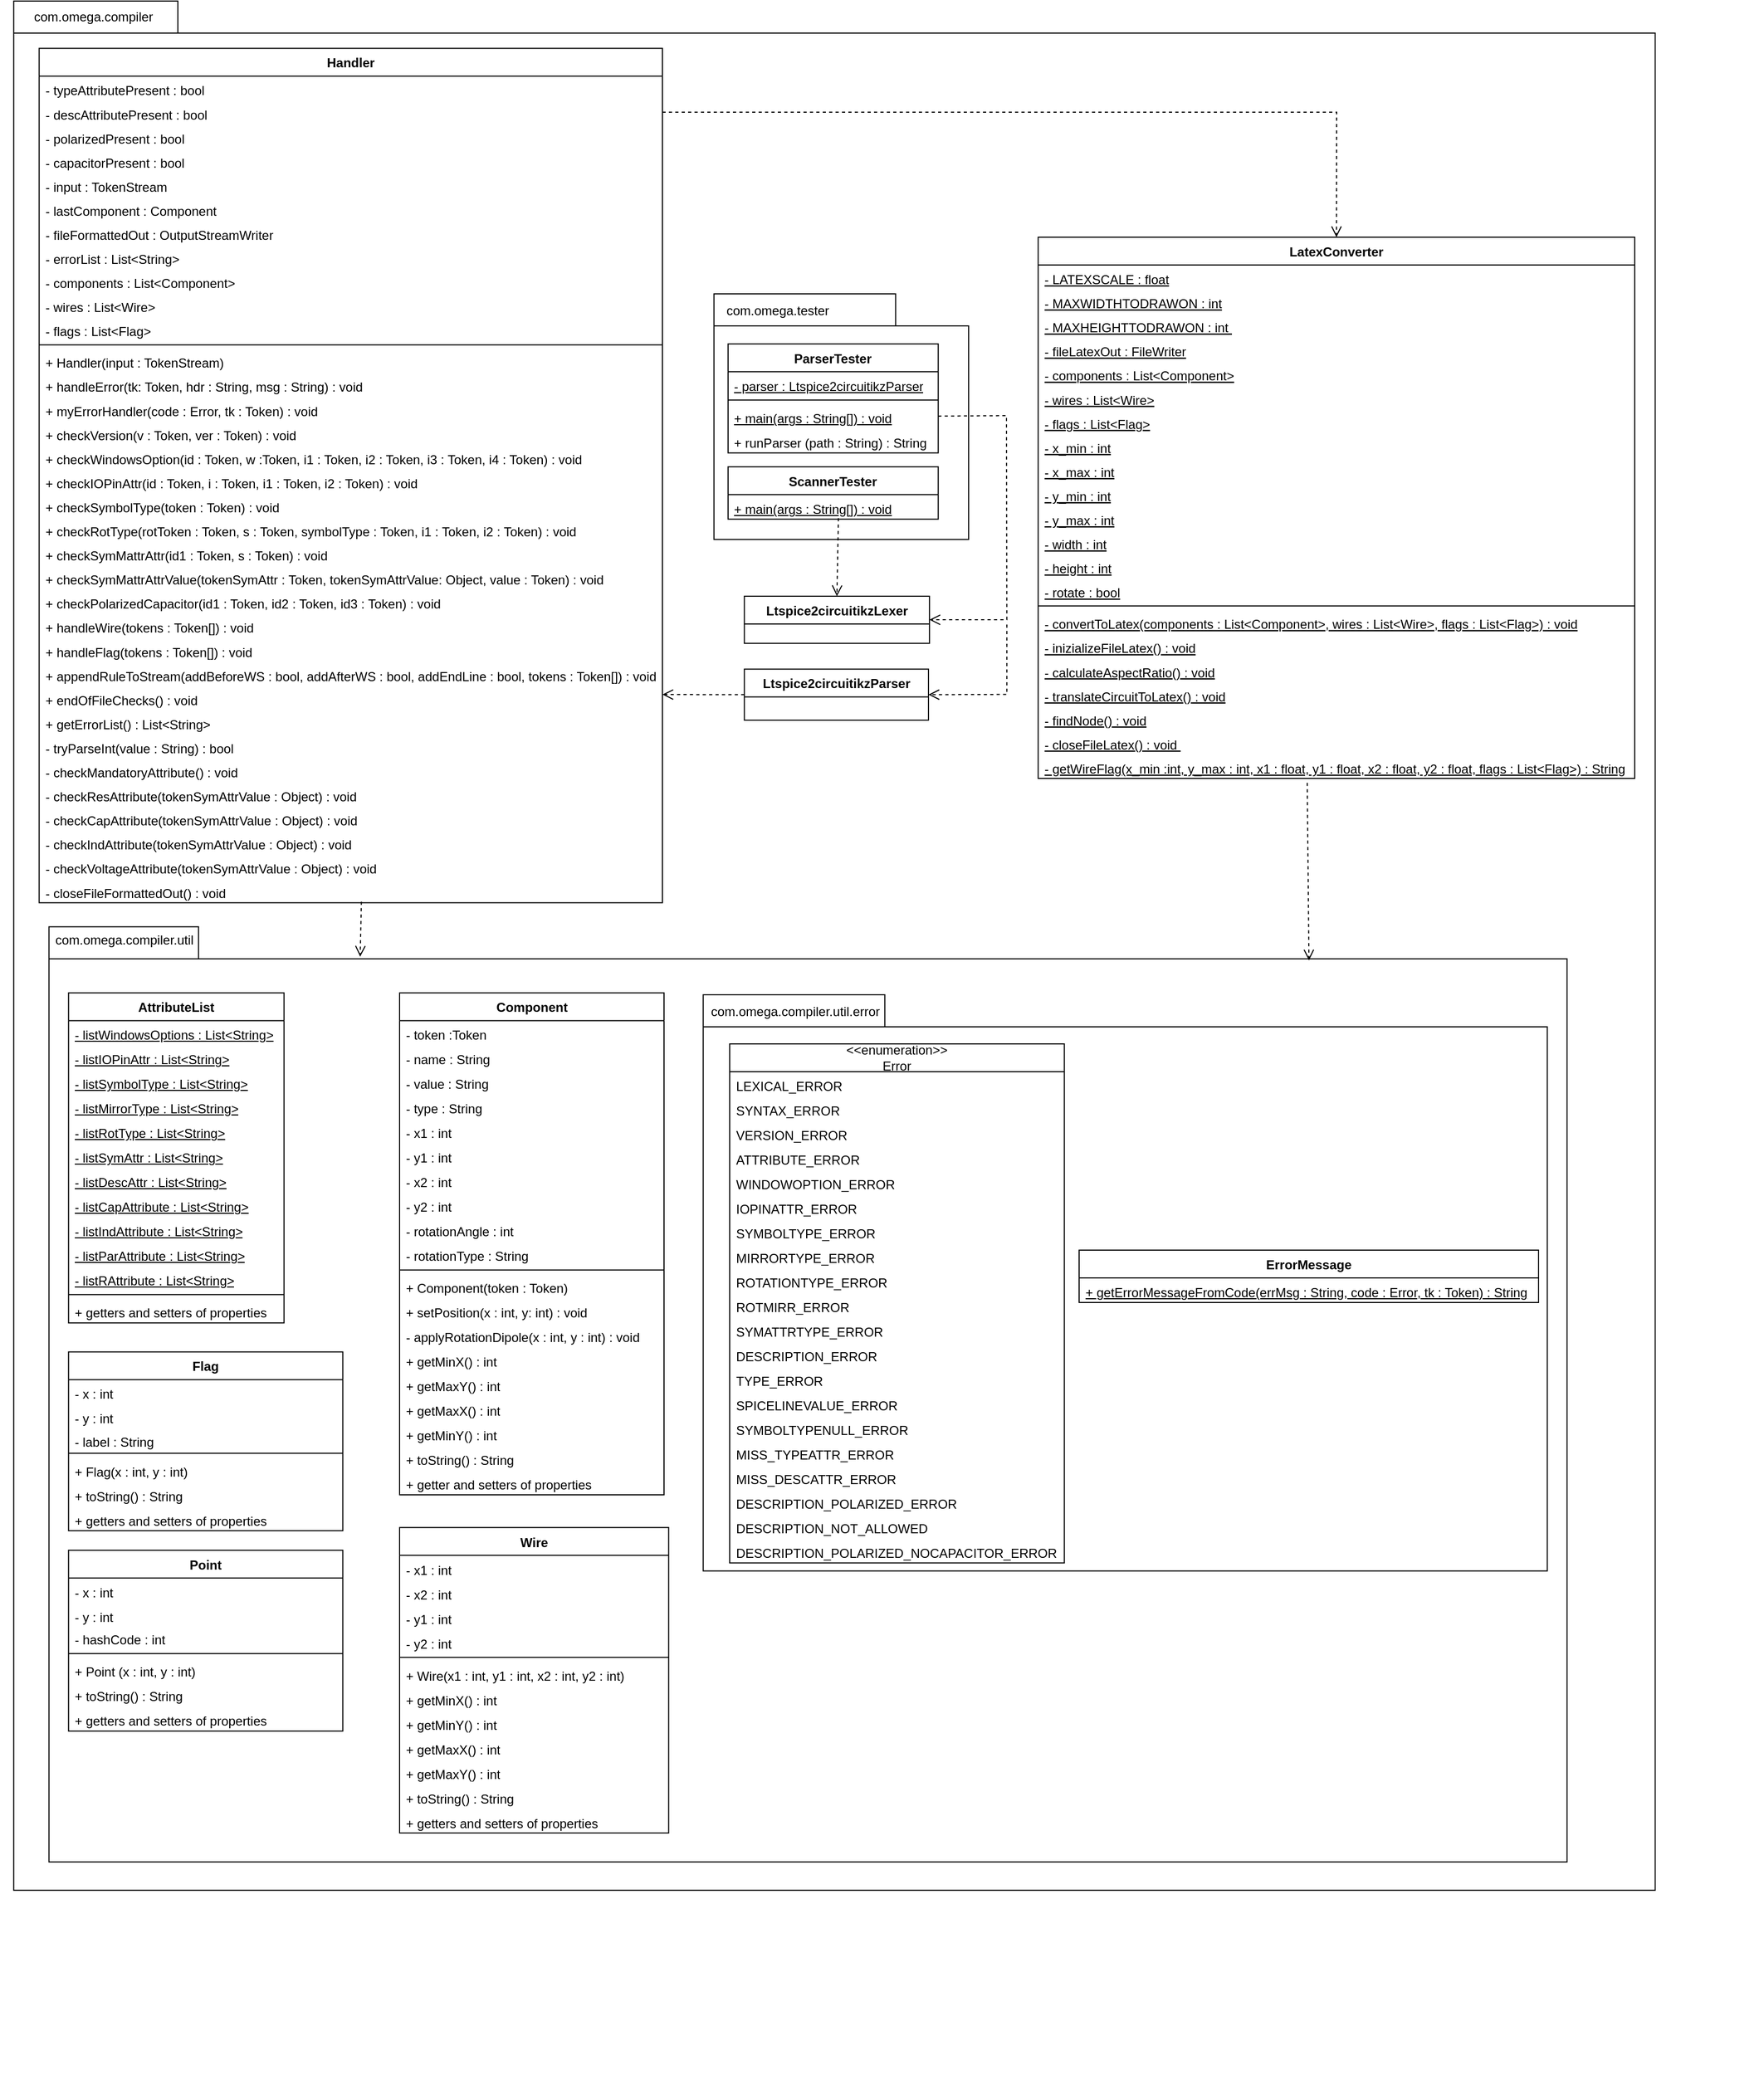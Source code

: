 <mxfile version="21.5.0" type="device">
  <diagram id="C5RBs43oDa-KdzZeNtuy" name="Page-1">
    <mxGraphModel dx="-254" dy="255" grid="1" gridSize="10" guides="1" tooltips="1" connect="1" arrows="1" fold="1" page="1" pageScale="1" pageWidth="827" pageHeight="1169" math="0" shadow="0">
      <root>
        <mxCell id="WIyWlLk6GJQsqaUBKTNV-0" />
        <mxCell id="WIyWlLk6GJQsqaUBKTNV-1" parent="WIyWlLk6GJQsqaUBKTNV-0" />
        <mxCell id="bLP2EEEw6J-QbriYz021-1" value="" style="group" parent="WIyWlLk6GJQsqaUBKTNV-1" vertex="1" connectable="0">
          <mxGeometry x="830" y="110" width="1650" height="1830" as="geometry" />
        </mxCell>
        <mxCell id="Uce99NXqiuNkupK7g0P6-0" value="" style="shape=folder;fontStyle=1;spacingTop=10;tabWidth=120;tabHeight=30;tabPosition=left;html=1;" parent="bLP2EEEw6J-QbriYz021-1" vertex="1">
          <mxGeometry x="12.833" y="-110" width="1536.338" height="1768.112" as="geometry" />
        </mxCell>
        <mxCell id="Uce99NXqiuNkupK7g0P6-14" value="Handler" style="swimlane;fontStyle=1;align=center;verticalAlign=top;childLayout=stackLayout;horizontal=1;startSize=26;horizontalStack=0;resizeParent=1;resizeParentMax=0;resizeLast=0;collapsible=1;marginBottom=0;movable=1;resizable=1;rotatable=1;deletable=1;editable=1;locked=0;connectable=1;" parent="bLP2EEEw6J-QbriYz021-1" vertex="1">
          <mxGeometry x="36.66" y="-65.8" width="583.34" height="799.648" as="geometry">
            <mxRectangle x="39.998" y="50" width="90" height="30" as="alternateBounds" />
          </mxGeometry>
        </mxCell>
        <mxCell id="Uce99NXqiuNkupK7g0P6-15" value="- typeAttributePresent : bool" style="text;strokeColor=none;fillColor=none;align=left;verticalAlign=top;spacingLeft=4;spacingRight=4;overflow=hidden;rotatable=0;points=[[0,0.5],[1,0.5]];portConstraint=eastwest;" parent="Uce99NXqiuNkupK7g0P6-14" vertex="1">
          <mxGeometry y="26" width="583.34" height="22.55" as="geometry" />
        </mxCell>
        <mxCell id="Uce99NXqiuNkupK7g0P6-19" value="- descAttributePresent : bool" style="text;strokeColor=none;fillColor=none;align=left;verticalAlign=top;spacingLeft=4;spacingRight=4;overflow=hidden;rotatable=0;points=[[0,0.5],[1,0.5]];portConstraint=eastwest;" parent="Uce99NXqiuNkupK7g0P6-14" vertex="1">
          <mxGeometry y="48.55" width="583.34" height="22.55" as="geometry" />
        </mxCell>
        <mxCell id="Uce99NXqiuNkupK7g0P6-20" value="- polarizedPresent : bool" style="text;strokeColor=none;fillColor=none;align=left;verticalAlign=top;spacingLeft=4;spacingRight=4;overflow=hidden;rotatable=0;points=[[0,0.5],[1,0.5]];portConstraint=eastwest;" parent="Uce99NXqiuNkupK7g0P6-14" vertex="1">
          <mxGeometry y="71.101" width="583.34" height="22.55" as="geometry" />
        </mxCell>
        <mxCell id="Uce99NXqiuNkupK7g0P6-21" value="- capacitorPresent : bool" style="text;strokeColor=none;fillColor=none;align=left;verticalAlign=top;spacingLeft=4;spacingRight=4;overflow=hidden;rotatable=0;points=[[0,0.5],[1,0.5]];portConstraint=eastwest;" parent="Uce99NXqiuNkupK7g0P6-14" vertex="1">
          <mxGeometry y="93.651" width="583.34" height="22.55" as="geometry" />
        </mxCell>
        <mxCell id="Uce99NXqiuNkupK7g0P6-23" value="- input : TokenStream" style="text;strokeColor=none;fillColor=none;align=left;verticalAlign=top;spacingLeft=4;spacingRight=4;overflow=hidden;rotatable=0;points=[[0,0.5],[1,0.5]];portConstraint=eastwest;" parent="Uce99NXqiuNkupK7g0P6-14" vertex="1">
          <mxGeometry y="116.201" width="583.34" height="22.55" as="geometry" />
        </mxCell>
        <mxCell id="Uce99NXqiuNkupK7g0P6-25" value="- lastComponent : Component" style="text;strokeColor=none;fillColor=none;align=left;verticalAlign=top;spacingLeft=4;spacingRight=4;overflow=hidden;rotatable=0;points=[[0,0.5],[1,0.5]];portConstraint=eastwest;" parent="Uce99NXqiuNkupK7g0P6-14" vertex="1">
          <mxGeometry y="138.751" width="583.34" height="22.55" as="geometry" />
        </mxCell>
        <mxCell id="Uce99NXqiuNkupK7g0P6-26" value="- fileFormattedOut : OutputStreamWriter" style="text;strokeColor=none;fillColor=none;align=left;verticalAlign=top;spacingLeft=4;spacingRight=4;overflow=hidden;rotatable=0;points=[[0,0.5],[1,0.5]];portConstraint=eastwest;" parent="Uce99NXqiuNkupK7g0P6-14" vertex="1">
          <mxGeometry y="161.302" width="583.34" height="22.55" as="geometry" />
        </mxCell>
        <mxCell id="Uce99NXqiuNkupK7g0P6-24" value="- errorList : List&lt;String&gt;" style="text;strokeColor=none;fillColor=none;align=left;verticalAlign=top;spacingLeft=4;spacingRight=4;overflow=hidden;rotatable=0;points=[[0,0.5],[1,0.5]];portConstraint=eastwest;" parent="Uce99NXqiuNkupK7g0P6-14" vertex="1">
          <mxGeometry y="183.852" width="583.34" height="22.55" as="geometry" />
        </mxCell>
        <mxCell id="Uce99NXqiuNkupK7g0P6-22" value="- components : List&lt;Component&gt;" style="text;strokeColor=none;fillColor=none;align=left;verticalAlign=top;spacingLeft=4;spacingRight=4;overflow=hidden;rotatable=0;points=[[0,0.5],[1,0.5]];portConstraint=eastwest;" parent="Uce99NXqiuNkupK7g0P6-14" vertex="1">
          <mxGeometry y="206.402" width="583.34" height="22.55" as="geometry" />
        </mxCell>
        <mxCell id="Uce99NXqiuNkupK7g0P6-28" value="- wires : List&lt;Wire&gt;" style="text;strokeColor=none;fillColor=none;align=left;verticalAlign=top;spacingLeft=4;spacingRight=4;overflow=hidden;rotatable=0;points=[[0,0.5],[1,0.5]];portConstraint=eastwest;" parent="Uce99NXqiuNkupK7g0P6-14" vertex="1">
          <mxGeometry y="228.952" width="583.34" height="22.55" as="geometry" />
        </mxCell>
        <mxCell id="Uce99NXqiuNkupK7g0P6-27" value="- flags : List&lt;Flag&gt;" style="text;strokeColor=none;fillColor=none;align=left;verticalAlign=top;spacingLeft=4;spacingRight=4;overflow=hidden;rotatable=0;points=[[0,0.5],[1,0.5]];portConstraint=eastwest;" parent="Uce99NXqiuNkupK7g0P6-14" vertex="1">
          <mxGeometry y="251.503" width="583.34" height="22.55" as="geometry" />
        </mxCell>
        <mxCell id="Uce99NXqiuNkupK7g0P6-16" value="" style="line;strokeWidth=1;fillColor=none;align=left;verticalAlign=middle;spacingTop=-1;spacingLeft=3;spacingRight=3;rotatable=0;labelPosition=right;points=[];portConstraint=eastwest;strokeColor=inherit;" parent="Uce99NXqiuNkupK7g0P6-14" vertex="1">
          <mxGeometry y="274.053" width="583.34" height="6.939" as="geometry" />
        </mxCell>
        <mxCell id="Uce99NXqiuNkupK7g0P6-17" value="+ Handler(input : TokenStream)" style="text;strokeColor=none;fillColor=none;align=left;verticalAlign=top;spacingLeft=4;spacingRight=4;overflow=hidden;rotatable=0;points=[[0,0.5],[1,0.5]];portConstraint=eastwest;" parent="Uce99NXqiuNkupK7g0P6-14" vertex="1">
          <mxGeometry y="280.992" width="583.34" height="22.55" as="geometry" />
        </mxCell>
        <mxCell id="Uce99NXqiuNkupK7g0P6-33" value="+ handleError(tk: Token, hdr : String, msg : String) : void" style="text;strokeColor=none;fillColor=none;align=left;verticalAlign=top;spacingLeft=4;spacingRight=4;overflow=hidden;rotatable=0;points=[[0,0.5],[1,0.5]];portConstraint=eastwest;" parent="Uce99NXqiuNkupK7g0P6-14" vertex="1">
          <mxGeometry y="303.542" width="583.34" height="22.55" as="geometry" />
        </mxCell>
        <mxCell id="Uce99NXqiuNkupK7g0P6-36" value="+ myErrorHandler(code : Error, tk : Token) : void" style="text;strokeColor=none;fillColor=none;align=left;verticalAlign=top;spacingLeft=4;spacingRight=4;overflow=hidden;rotatable=0;points=[[0,0.5],[1,0.5]];portConstraint=eastwest;" parent="Uce99NXqiuNkupK7g0P6-14" vertex="1">
          <mxGeometry y="326.092" width="583.34" height="22.55" as="geometry" />
        </mxCell>
        <mxCell id="Uce99NXqiuNkupK7g0P6-37" value="+ checkVersion(v : Token, ver : Token) : void" style="text;strokeColor=none;fillColor=none;align=left;verticalAlign=top;spacingLeft=4;spacingRight=4;overflow=hidden;rotatable=0;points=[[0,0.5],[1,0.5]];portConstraint=eastwest;" parent="Uce99NXqiuNkupK7g0P6-14" vertex="1">
          <mxGeometry y="348.642" width="583.34" height="22.55" as="geometry" />
        </mxCell>
        <mxCell id="Uce99NXqiuNkupK7g0P6-43" value="+ checkWindowsOption(id : Token, w :Token, i1 : Token, i2 : Token, i3 : Token, i4 : Token) : void" style="text;strokeColor=none;fillColor=none;align=left;verticalAlign=top;spacingLeft=4;spacingRight=4;overflow=hidden;rotatable=0;points=[[0,0.5],[1,0.5]];portConstraint=eastwest;" parent="Uce99NXqiuNkupK7g0P6-14" vertex="1">
          <mxGeometry y="371.193" width="583.34" height="22.55" as="geometry" />
        </mxCell>
        <mxCell id="Uce99NXqiuNkupK7g0P6-44" value="+ checkIOPinAttr(id : Token, i : Token, i1 : Token, i2 : Token) : void" style="text;strokeColor=none;fillColor=none;align=left;verticalAlign=top;spacingLeft=4;spacingRight=4;overflow=hidden;rotatable=0;points=[[0,0.5],[1,0.5]];portConstraint=eastwest;" parent="Uce99NXqiuNkupK7g0P6-14" vertex="1">
          <mxGeometry y="393.743" width="583.34" height="22.55" as="geometry" />
        </mxCell>
        <mxCell id="Uce99NXqiuNkupK7g0P6-42" value="+ checkSymbolType(token : Token) : void" style="text;strokeColor=none;fillColor=none;align=left;verticalAlign=top;spacingLeft=4;spacingRight=4;overflow=hidden;rotatable=0;points=[[0,0.5],[1,0.5]];portConstraint=eastwest;" parent="Uce99NXqiuNkupK7g0P6-14" vertex="1">
          <mxGeometry y="416.293" width="583.34" height="22.55" as="geometry" />
        </mxCell>
        <mxCell id="Uce99NXqiuNkupK7g0P6-41" value="+ checkRotType(rotToken : Token, s : Token, symbolType : Token, i1 : Token, i2 : Token) : void" style="text;strokeColor=none;fillColor=none;align=left;verticalAlign=top;spacingLeft=4;spacingRight=4;overflow=hidden;rotatable=0;points=[[0,0.5],[1,0.5]];portConstraint=eastwest;" parent="Uce99NXqiuNkupK7g0P6-14" vertex="1">
          <mxGeometry y="438.843" width="583.34" height="22.55" as="geometry" />
        </mxCell>
        <mxCell id="Uce99NXqiuNkupK7g0P6-40" value="+ checkSymMattrAttr(id1 : Token, s : Token) : void" style="text;strokeColor=none;fillColor=none;align=left;verticalAlign=top;spacingLeft=4;spacingRight=4;overflow=hidden;rotatable=0;points=[[0,0.5],[1,0.5]];portConstraint=eastwest;" parent="Uce99NXqiuNkupK7g0P6-14" vertex="1">
          <mxGeometry y="461.394" width="583.34" height="22.55" as="geometry" />
        </mxCell>
        <mxCell id="Uce99NXqiuNkupK7g0P6-39" value="+ checkSymMattrAttrValue(tokenSymAttr : Token, tokenSymAttrValue: Object, value : Token) : void" style="text;strokeColor=none;fillColor=none;align=left;verticalAlign=top;spacingLeft=4;spacingRight=4;overflow=hidden;rotatable=0;points=[[0,0.5],[1,0.5]];portConstraint=eastwest;" parent="Uce99NXqiuNkupK7g0P6-14" vertex="1">
          <mxGeometry y="483.944" width="583.34" height="22.55" as="geometry" />
        </mxCell>
        <mxCell id="Uce99NXqiuNkupK7g0P6-38" value="+ checkPolarizedCapacitor(id1 : Token, id2 : Token, id3 : Token) : void" style="text;strokeColor=none;fillColor=none;align=left;verticalAlign=top;spacingLeft=4;spacingRight=4;overflow=hidden;rotatable=0;points=[[0,0.5],[1,0.5]];portConstraint=eastwest;" parent="Uce99NXqiuNkupK7g0P6-14" vertex="1">
          <mxGeometry y="506.494" width="583.34" height="22.55" as="geometry" />
        </mxCell>
        <mxCell id="Uce99NXqiuNkupK7g0P6-35" value="+ handleWire(tokens : Token[]) : void" style="text;strokeColor=none;fillColor=none;align=left;verticalAlign=top;spacingLeft=4;spacingRight=4;overflow=hidden;rotatable=0;points=[[0,0.5],[1,0.5]];portConstraint=eastwest;" parent="Uce99NXqiuNkupK7g0P6-14" vertex="1">
          <mxGeometry y="529.045" width="583.34" height="22.55" as="geometry" />
        </mxCell>
        <mxCell id="Uce99NXqiuNkupK7g0P6-34" value="+ handleFlag(tokens : Token[]) : void" style="text;strokeColor=none;fillColor=none;align=left;verticalAlign=top;spacingLeft=4;spacingRight=4;overflow=hidden;rotatable=0;points=[[0,0.5],[1,0.5]];portConstraint=eastwest;" parent="Uce99NXqiuNkupK7g0P6-14" vertex="1">
          <mxGeometry y="551.595" width="583.34" height="22.55" as="geometry" />
        </mxCell>
        <mxCell id="Uce99NXqiuNkupK7g0P6-32" value="+ appendRuleToStream(addBeforeWS : bool, addAfterWS : bool, addEndLine : bool, tokens : Token[]) : void" style="text;strokeColor=none;fillColor=none;align=left;verticalAlign=top;spacingLeft=4;spacingRight=4;overflow=hidden;rotatable=0;points=[[0,0.5],[1,0.5]];portConstraint=eastwest;" parent="Uce99NXqiuNkupK7g0P6-14" vertex="1">
          <mxGeometry y="574.145" width="583.34" height="22.55" as="geometry" />
        </mxCell>
        <mxCell id="Uce99NXqiuNkupK7g0P6-31" value="+ endOfFileChecks() : void" style="text;strokeColor=none;fillColor=none;align=left;verticalAlign=top;spacingLeft=4;spacingRight=4;overflow=hidden;rotatable=0;points=[[0,0.5],[1,0.5]];portConstraint=eastwest;" parent="Uce99NXqiuNkupK7g0P6-14" vertex="1">
          <mxGeometry y="596.695" width="583.34" height="22.55" as="geometry" />
        </mxCell>
        <mxCell id="zv7yV2ZNdXzFvPwq_FTS-0" value="+ getErrorList() : List&lt;String&gt;" style="text;strokeColor=none;fillColor=none;align=left;verticalAlign=top;spacingLeft=4;spacingRight=4;overflow=hidden;rotatable=0;points=[[0,0.5],[1,0.5]];portConstraint=eastwest;" parent="Uce99NXqiuNkupK7g0P6-14" vertex="1">
          <mxGeometry y="619.246" width="583.34" height="22.55" as="geometry" />
        </mxCell>
        <mxCell id="zv7yV2ZNdXzFvPwq_FTS-1" value="- tryParseInt(value : String) : bool" style="text;strokeColor=none;fillColor=none;align=left;verticalAlign=top;spacingLeft=4;spacingRight=4;overflow=hidden;rotatable=0;points=[[0,0.5],[1,0.5]];portConstraint=eastwest;" parent="Uce99NXqiuNkupK7g0P6-14" vertex="1">
          <mxGeometry y="641.796" width="583.34" height="22.55" as="geometry" />
        </mxCell>
        <mxCell id="zv7yV2ZNdXzFvPwq_FTS-2" value="- checkMandatoryAttribute() : void" style="text;strokeColor=none;fillColor=none;align=left;verticalAlign=top;spacingLeft=4;spacingRight=4;overflow=hidden;rotatable=0;points=[[0,0.5],[1,0.5]];portConstraint=eastwest;" parent="Uce99NXqiuNkupK7g0P6-14" vertex="1">
          <mxGeometry y="664.346" width="583.34" height="22.55" as="geometry" />
        </mxCell>
        <mxCell id="zv7yV2ZNdXzFvPwq_FTS-3" value="- checkResAttribute(tokenSymAttrValue : Object) : void" style="text;strokeColor=none;fillColor=none;align=left;verticalAlign=top;spacingLeft=4;spacingRight=4;overflow=hidden;rotatable=0;points=[[0,0.5],[1,0.5]];portConstraint=eastwest;" parent="Uce99NXqiuNkupK7g0P6-14" vertex="1">
          <mxGeometry y="686.896" width="583.34" height="22.55" as="geometry" />
        </mxCell>
        <mxCell id="zv7yV2ZNdXzFvPwq_FTS-8" value="- checkCapAttribute(tokenSymAttrValue : Object) : void" style="text;strokeColor=none;fillColor=none;align=left;verticalAlign=top;spacingLeft=4;spacingRight=4;overflow=hidden;rotatable=0;points=[[0,0.5],[1,0.5]];portConstraint=eastwest;" parent="Uce99NXqiuNkupK7g0P6-14" vertex="1">
          <mxGeometry y="709.447" width="583.34" height="22.55" as="geometry" />
        </mxCell>
        <mxCell id="zv7yV2ZNdXzFvPwq_FTS-7" value="- checkIndAttribute(tokenSymAttrValue : Object) : void" style="text;strokeColor=none;fillColor=none;align=left;verticalAlign=top;spacingLeft=4;spacingRight=4;overflow=hidden;rotatable=0;points=[[0,0.5],[1,0.5]];portConstraint=eastwest;" parent="Uce99NXqiuNkupK7g0P6-14" vertex="1">
          <mxGeometry y="731.997" width="583.34" height="22.55" as="geometry" />
        </mxCell>
        <mxCell id="zv7yV2ZNdXzFvPwq_FTS-6" value="- checkVoltageAttribute(tokenSymAttrValue : Object) : void" style="text;strokeColor=none;fillColor=none;align=left;verticalAlign=top;spacingLeft=4;spacingRight=4;overflow=hidden;rotatable=0;points=[[0,0.5],[1,0.5]];portConstraint=eastwest;" parent="Uce99NXqiuNkupK7g0P6-14" vertex="1">
          <mxGeometry y="754.547" width="583.34" height="22.55" as="geometry" />
        </mxCell>
        <mxCell id="zv7yV2ZNdXzFvPwq_FTS-5" value="- closeFileFormattedOut() : void" style="text;strokeColor=none;fillColor=none;align=left;verticalAlign=top;spacingLeft=4;spacingRight=4;overflow=hidden;rotatable=0;points=[[0,0.5],[1,0.5]];portConstraint=eastwest;" parent="Uce99NXqiuNkupK7g0P6-14" vertex="1">
          <mxGeometry y="777.098" width="583.34" height="22.55" as="geometry" />
        </mxCell>
        <mxCell id="zv7yV2ZNdXzFvPwq_FTS-52" value="Ltspice2circuitikzParser" style="swimlane;fontStyle=1;align=center;verticalAlign=top;childLayout=stackLayout;horizontal=1;startSize=26;horizontalStack=0;resizeParent=1;resizeParentMax=0;resizeLast=0;collapsible=1;marginBottom=0;whiteSpace=wrap;html=1;" parent="bLP2EEEw6J-QbriYz021-1" vertex="1">
          <mxGeometry x="696.669" y="515.293" width="172.334" height="47.739" as="geometry" />
        </mxCell>
        <mxCell id="Uce99NXqiuNkupK7g0P6-4" value="" style="group" parent="bLP2EEEw6J-QbriYz021-1" vertex="1" connectable="0">
          <mxGeometry x="45.828" y="866.379" width="1604.172" height="963.621" as="geometry" />
        </mxCell>
        <mxCell id="Uce99NXqiuNkupK7g0P6-2" value="" style="shape=folder;fontStyle=1;spacingTop=10;tabWidth=140;tabHeight=30;tabPosition=left;html=1;" parent="Uce99NXqiuNkupK7g0P6-4" vertex="1">
          <mxGeometry y="-110" width="1420.838" height="875.215" as="geometry" />
        </mxCell>
        <mxCell id="zv7yV2ZNdXzFvPwq_FTS-53" value="AttributeList" style="swimlane;fontStyle=1;align=center;verticalAlign=top;childLayout=stackLayout;horizontal=1;startSize=26;horizontalStack=0;resizeParent=1;resizeParentMax=0;resizeLast=0;collapsible=1;marginBottom=0;whiteSpace=wrap;html=1;" parent="Uce99NXqiuNkupK7g0P6-4" vertex="1">
          <mxGeometry x="18.34" y="-48.12" width="201.66" height="308.898" as="geometry" />
        </mxCell>
        <mxCell id="zv7yV2ZNdXzFvPwq_FTS-54" value="-&amp;nbsp;listWindowsOptions : List&amp;lt;String&amp;gt;" style="text;strokeColor=none;fillColor=none;align=left;verticalAlign=top;spacingLeft=4;spacingRight=4;overflow=hidden;rotatable=0;points=[[0,0.5],[1,0.5]];portConstraint=eastwest;whiteSpace=wrap;html=1;fontStyle=4" parent="zv7yV2ZNdXzFvPwq_FTS-53" vertex="1">
          <mxGeometry y="26" width="201.66" height="22.985" as="geometry" />
        </mxCell>
        <mxCell id="zv7yV2ZNdXzFvPwq_FTS-57" value="- listIOPinAttr : List&amp;lt;String&amp;gt;" style="text;strokeColor=none;fillColor=none;align=left;verticalAlign=top;spacingLeft=4;spacingRight=4;overflow=hidden;rotatable=0;points=[[0,0.5],[1,0.5]];portConstraint=eastwest;whiteSpace=wrap;html=1;fontStyle=4" parent="zv7yV2ZNdXzFvPwq_FTS-53" vertex="1">
          <mxGeometry y="48.985" width="201.66" height="22.985" as="geometry" />
        </mxCell>
        <mxCell id="zv7yV2ZNdXzFvPwq_FTS-58" value="- listSymbolType : List&amp;lt;String&amp;gt;" style="text;strokeColor=none;fillColor=none;align=left;verticalAlign=top;spacingLeft=4;spacingRight=4;overflow=hidden;rotatable=0;points=[[0,0.5],[1,0.5]];portConstraint=eastwest;whiteSpace=wrap;html=1;fontStyle=4" parent="zv7yV2ZNdXzFvPwq_FTS-53" vertex="1">
          <mxGeometry y="71.971" width="201.66" height="22.985" as="geometry" />
        </mxCell>
        <mxCell id="zv7yV2ZNdXzFvPwq_FTS-59" value="- listMirrorType : List&amp;lt;String&amp;gt;" style="text;strokeColor=none;fillColor=none;align=left;verticalAlign=top;spacingLeft=4;spacingRight=4;overflow=hidden;rotatable=0;points=[[0,0.5],[1,0.5]];portConstraint=eastwest;whiteSpace=wrap;html=1;fontStyle=4" parent="zv7yV2ZNdXzFvPwq_FTS-53" vertex="1">
          <mxGeometry y="94.956" width="201.66" height="22.985" as="geometry" />
        </mxCell>
        <mxCell id="zv7yV2ZNdXzFvPwq_FTS-62" value="- listRotType : List&amp;lt;String&amp;gt;" style="text;strokeColor=none;fillColor=none;align=left;verticalAlign=top;spacingLeft=4;spacingRight=4;overflow=hidden;rotatable=0;points=[[0,0.5],[1,0.5]];portConstraint=eastwest;whiteSpace=wrap;html=1;fontStyle=4" parent="zv7yV2ZNdXzFvPwq_FTS-53" vertex="1">
          <mxGeometry y="117.942" width="201.66" height="22.985" as="geometry" />
        </mxCell>
        <mxCell id="zv7yV2ZNdXzFvPwq_FTS-64" value="- listSymAttr : List&amp;lt;String&amp;gt;" style="text;strokeColor=none;fillColor=none;align=left;verticalAlign=top;spacingLeft=4;spacingRight=4;overflow=hidden;rotatable=0;points=[[0,0.5],[1,0.5]];portConstraint=eastwest;whiteSpace=wrap;html=1;fontStyle=4" parent="zv7yV2ZNdXzFvPwq_FTS-53" vertex="1">
          <mxGeometry y="140.927" width="201.66" height="22.985" as="geometry" />
        </mxCell>
        <mxCell id="zv7yV2ZNdXzFvPwq_FTS-66" value="- listDescAttr : List&amp;lt;String&amp;gt;" style="text;strokeColor=none;fillColor=none;align=left;verticalAlign=top;spacingLeft=4;spacingRight=4;overflow=hidden;rotatable=0;points=[[0,0.5],[1,0.5]];portConstraint=eastwest;whiteSpace=wrap;html=1;fontStyle=4" parent="zv7yV2ZNdXzFvPwq_FTS-53" vertex="1">
          <mxGeometry y="163.913" width="201.66" height="22.985" as="geometry" />
        </mxCell>
        <mxCell id="zv7yV2ZNdXzFvPwq_FTS-65" value="- listCapAttribute : List&amp;lt;String&amp;gt;" style="text;strokeColor=none;fillColor=none;align=left;verticalAlign=top;spacingLeft=4;spacingRight=4;overflow=hidden;rotatable=0;points=[[0,0.5],[1,0.5]];portConstraint=eastwest;whiteSpace=wrap;html=1;fontStyle=4" parent="zv7yV2ZNdXzFvPwq_FTS-53" vertex="1">
          <mxGeometry y="186.898" width="201.66" height="22.985" as="geometry" />
        </mxCell>
        <mxCell id="zv7yV2ZNdXzFvPwq_FTS-63" value="- listIndAttribute : List&amp;lt;String&amp;gt;" style="text;strokeColor=none;fillColor=none;align=left;verticalAlign=top;spacingLeft=4;spacingRight=4;overflow=hidden;rotatable=0;points=[[0,0.5],[1,0.5]];portConstraint=eastwest;whiteSpace=wrap;html=1;fontStyle=4" parent="zv7yV2ZNdXzFvPwq_FTS-53" vertex="1">
          <mxGeometry y="209.884" width="201.66" height="22.985" as="geometry" />
        </mxCell>
        <mxCell id="zv7yV2ZNdXzFvPwq_FTS-61" value="- listParAttribute : List&amp;lt;String&amp;gt;" style="text;strokeColor=none;fillColor=none;align=left;verticalAlign=top;spacingLeft=4;spacingRight=4;overflow=hidden;rotatable=0;points=[[0,0.5],[1,0.5]];portConstraint=eastwest;whiteSpace=wrap;html=1;fontStyle=4" parent="zv7yV2ZNdXzFvPwq_FTS-53" vertex="1">
          <mxGeometry y="232.869" width="201.66" height="22.985" as="geometry" />
        </mxCell>
        <mxCell id="zv7yV2ZNdXzFvPwq_FTS-60" value="- listRAttribute : List&amp;lt;String&amp;gt;" style="text;strokeColor=none;fillColor=none;align=left;verticalAlign=top;spacingLeft=4;spacingRight=4;overflow=hidden;rotatable=0;points=[[0,0.5],[1,0.5]];portConstraint=eastwest;whiteSpace=wrap;html=1;fontStyle=4" parent="zv7yV2ZNdXzFvPwq_FTS-53" vertex="1">
          <mxGeometry y="255.855" width="201.66" height="22.985" as="geometry" />
        </mxCell>
        <mxCell id="zv7yV2ZNdXzFvPwq_FTS-55" value="" style="line;strokeWidth=1;fillColor=none;align=left;verticalAlign=middle;spacingTop=-1;spacingLeft=3;spacingRight=3;rotatable=0;labelPosition=right;points=[];portConstraint=eastwest;strokeColor=inherit;" parent="zv7yV2ZNdXzFvPwq_FTS-53" vertex="1">
          <mxGeometry y="278.84" width="201.66" height="7.072" as="geometry" />
        </mxCell>
        <mxCell id="zv7yV2ZNdXzFvPwq_FTS-56" value="+ getters and setters of properties&amp;nbsp;" style="text;strokeColor=none;fillColor=none;align=left;verticalAlign=top;spacingLeft=4;spacingRight=4;overflow=hidden;rotatable=0;points=[[0,0.5],[1,0.5]];portConstraint=eastwest;whiteSpace=wrap;html=1;" parent="zv7yV2ZNdXzFvPwq_FTS-53" vertex="1">
          <mxGeometry y="285.912" width="201.66" height="22.985" as="geometry" />
        </mxCell>
        <mxCell id="zv7yV2ZNdXzFvPwq_FTS-71" value="Component" style="swimlane;fontStyle=1;align=center;verticalAlign=top;childLayout=stackLayout;horizontal=1;startSize=26;horizontalStack=0;resizeParent=1;resizeParentMax=0;resizeLast=0;collapsible=1;marginBottom=0;whiteSpace=wrap;html=1;" parent="Uce99NXqiuNkupK7g0P6-4" vertex="1">
          <mxGeometry x="328.171" y="-48.12" width="247.501" height="469.796" as="geometry" />
        </mxCell>
        <mxCell id="zv7yV2ZNdXzFvPwq_FTS-72" value="- token :Token&lt;br&gt;" style="text;strokeColor=none;fillColor=none;align=left;verticalAlign=top;spacingLeft=4;spacingRight=4;overflow=hidden;rotatable=0;points=[[0,0.5],[1,0.5]];portConstraint=eastwest;whiteSpace=wrap;html=1;" parent="zv7yV2ZNdXzFvPwq_FTS-71" vertex="1">
          <mxGeometry y="26" width="247.501" height="22.985" as="geometry" />
        </mxCell>
        <mxCell id="zv7yV2ZNdXzFvPwq_FTS-75" value="- name : String" style="text;strokeColor=none;fillColor=none;align=left;verticalAlign=top;spacingLeft=4;spacingRight=4;overflow=hidden;rotatable=0;points=[[0,0.5],[1,0.5]];portConstraint=eastwest;whiteSpace=wrap;html=1;" parent="zv7yV2ZNdXzFvPwq_FTS-71" vertex="1">
          <mxGeometry y="48.985" width="247.501" height="22.985" as="geometry" />
        </mxCell>
        <mxCell id="zv7yV2ZNdXzFvPwq_FTS-79" value="- value : String" style="text;strokeColor=none;fillColor=none;align=left;verticalAlign=top;spacingLeft=4;spacingRight=4;overflow=hidden;rotatable=0;points=[[0,0.5],[1,0.5]];portConstraint=eastwest;whiteSpace=wrap;html=1;" parent="zv7yV2ZNdXzFvPwq_FTS-71" vertex="1">
          <mxGeometry y="71.971" width="247.501" height="22.985" as="geometry" />
        </mxCell>
        <mxCell id="zv7yV2ZNdXzFvPwq_FTS-81" value="- type : String" style="text;strokeColor=none;fillColor=none;align=left;verticalAlign=top;spacingLeft=4;spacingRight=4;overflow=hidden;rotatable=0;points=[[0,0.5],[1,0.5]];portConstraint=eastwest;whiteSpace=wrap;html=1;" parent="zv7yV2ZNdXzFvPwq_FTS-71" vertex="1">
          <mxGeometry y="94.956" width="247.501" height="22.985" as="geometry" />
        </mxCell>
        <mxCell id="zv7yV2ZNdXzFvPwq_FTS-83" value="- x1 : int" style="text;strokeColor=none;fillColor=none;align=left;verticalAlign=top;spacingLeft=4;spacingRight=4;overflow=hidden;rotatable=0;points=[[0,0.5],[1,0.5]];portConstraint=eastwest;whiteSpace=wrap;html=1;" parent="zv7yV2ZNdXzFvPwq_FTS-71" vertex="1">
          <mxGeometry y="117.942" width="247.501" height="22.985" as="geometry" />
        </mxCell>
        <mxCell id="zv7yV2ZNdXzFvPwq_FTS-82" value="- y1 : int" style="text;strokeColor=none;fillColor=none;align=left;verticalAlign=top;spacingLeft=4;spacingRight=4;overflow=hidden;rotatable=0;points=[[0,0.5],[1,0.5]];portConstraint=eastwest;whiteSpace=wrap;html=1;" parent="zv7yV2ZNdXzFvPwq_FTS-71" vertex="1">
          <mxGeometry y="140.927" width="247.501" height="22.985" as="geometry" />
        </mxCell>
        <mxCell id="zv7yV2ZNdXzFvPwq_FTS-80" value="- x2 : int" style="text;strokeColor=none;fillColor=none;align=left;verticalAlign=top;spacingLeft=4;spacingRight=4;overflow=hidden;rotatable=0;points=[[0,0.5],[1,0.5]];portConstraint=eastwest;whiteSpace=wrap;html=1;" parent="zv7yV2ZNdXzFvPwq_FTS-71" vertex="1">
          <mxGeometry y="163.913" width="247.501" height="22.985" as="geometry" />
        </mxCell>
        <mxCell id="zv7yV2ZNdXzFvPwq_FTS-78" value="- y2 : int" style="text;strokeColor=none;fillColor=none;align=left;verticalAlign=top;spacingLeft=4;spacingRight=4;overflow=hidden;rotatable=0;points=[[0,0.5],[1,0.5]];portConstraint=eastwest;whiteSpace=wrap;html=1;" parent="zv7yV2ZNdXzFvPwq_FTS-71" vertex="1">
          <mxGeometry y="186.898" width="247.501" height="22.985" as="geometry" />
        </mxCell>
        <mxCell id="zv7yV2ZNdXzFvPwq_FTS-77" value="- rotationAngle : int&amp;nbsp;" style="text;strokeColor=none;fillColor=none;align=left;verticalAlign=top;spacingLeft=4;spacingRight=4;overflow=hidden;rotatable=0;points=[[0,0.5],[1,0.5]];portConstraint=eastwest;whiteSpace=wrap;html=1;" parent="zv7yV2ZNdXzFvPwq_FTS-71" vertex="1">
          <mxGeometry y="209.884" width="247.501" height="22.985" as="geometry" />
        </mxCell>
        <mxCell id="zv7yV2ZNdXzFvPwq_FTS-76" value="- rotationType : String" style="text;strokeColor=none;fillColor=none;align=left;verticalAlign=top;spacingLeft=4;spacingRight=4;overflow=hidden;rotatable=0;points=[[0,0.5],[1,0.5]];portConstraint=eastwest;whiteSpace=wrap;html=1;" parent="zv7yV2ZNdXzFvPwq_FTS-71" vertex="1">
          <mxGeometry y="232.869" width="247.501" height="22.985" as="geometry" />
        </mxCell>
        <mxCell id="zv7yV2ZNdXzFvPwq_FTS-73" value="" style="line;strokeWidth=1;fillColor=none;align=left;verticalAlign=middle;spacingTop=-1;spacingLeft=3;spacingRight=3;rotatable=0;labelPosition=right;points=[];portConstraint=eastwest;strokeColor=inherit;" parent="zv7yV2ZNdXzFvPwq_FTS-71" vertex="1">
          <mxGeometry y="255.855" width="247.501" height="7.072" as="geometry" />
        </mxCell>
        <mxCell id="zv7yV2ZNdXzFvPwq_FTS-74" value="+ Component(token : Token)&amp;nbsp;" style="text;strokeColor=none;fillColor=none;align=left;verticalAlign=top;spacingLeft=4;spacingRight=4;overflow=hidden;rotatable=0;points=[[0,0.5],[1,0.5]];portConstraint=eastwest;whiteSpace=wrap;html=1;" parent="zv7yV2ZNdXzFvPwq_FTS-71" vertex="1">
          <mxGeometry y="262.927" width="247.501" height="22.985" as="geometry" />
        </mxCell>
        <mxCell id="zv7yV2ZNdXzFvPwq_FTS-87" value="+&amp;nbsp;setPosition(x : int, y: int) : void" style="text;strokeColor=none;fillColor=none;align=left;verticalAlign=top;spacingLeft=4;spacingRight=4;overflow=hidden;rotatable=0;points=[[0,0.5],[1,0.5]];portConstraint=eastwest;whiteSpace=wrap;html=1;" parent="zv7yV2ZNdXzFvPwq_FTS-71" vertex="1">
          <mxGeometry y="285.912" width="247.501" height="22.985" as="geometry" />
        </mxCell>
        <mxCell id="zv7yV2ZNdXzFvPwq_FTS-85" value="-&amp;nbsp;applyRotationDipole(x : int, y : int) : void" style="text;strokeColor=none;fillColor=none;align=left;verticalAlign=top;spacingLeft=4;spacingRight=4;overflow=hidden;rotatable=0;points=[[0,0.5],[1,0.5]];portConstraint=eastwest;whiteSpace=wrap;html=1;" parent="zv7yV2ZNdXzFvPwq_FTS-71" vertex="1">
          <mxGeometry y="308.898" width="247.501" height="22.985" as="geometry" />
        </mxCell>
        <mxCell id="zv7yV2ZNdXzFvPwq_FTS-86" value="+ getMinX() : int" style="text;strokeColor=none;fillColor=none;align=left;verticalAlign=top;spacingLeft=4;spacingRight=4;overflow=hidden;rotatable=0;points=[[0,0.5],[1,0.5]];portConstraint=eastwest;whiteSpace=wrap;html=1;" parent="zv7yV2ZNdXzFvPwq_FTS-71" vertex="1">
          <mxGeometry y="331.883" width="247.501" height="22.985" as="geometry" />
        </mxCell>
        <mxCell id="zv7yV2ZNdXzFvPwq_FTS-89" value="+ getMaxY() : int" style="text;strokeColor=none;fillColor=none;align=left;verticalAlign=top;spacingLeft=4;spacingRight=4;overflow=hidden;rotatable=0;points=[[0,0.5],[1,0.5]];portConstraint=eastwest;whiteSpace=wrap;html=1;" parent="zv7yV2ZNdXzFvPwq_FTS-71" vertex="1">
          <mxGeometry y="354.869" width="247.501" height="22.985" as="geometry" />
        </mxCell>
        <mxCell id="zv7yV2ZNdXzFvPwq_FTS-90" value="+ getMaxX() : int" style="text;strokeColor=none;fillColor=none;align=left;verticalAlign=top;spacingLeft=4;spacingRight=4;overflow=hidden;rotatable=0;points=[[0,0.5],[1,0.5]];portConstraint=eastwest;whiteSpace=wrap;html=1;" parent="zv7yV2ZNdXzFvPwq_FTS-71" vertex="1">
          <mxGeometry y="377.854" width="247.501" height="22.985" as="geometry" />
        </mxCell>
        <mxCell id="zv7yV2ZNdXzFvPwq_FTS-88" value="+ getMinY() : int" style="text;strokeColor=none;fillColor=none;align=left;verticalAlign=top;spacingLeft=4;spacingRight=4;overflow=hidden;rotatable=0;points=[[0,0.5],[1,0.5]];portConstraint=eastwest;whiteSpace=wrap;html=1;" parent="zv7yV2ZNdXzFvPwq_FTS-71" vertex="1">
          <mxGeometry y="400.84" width="247.501" height="22.985" as="geometry" />
        </mxCell>
        <mxCell id="zv7yV2ZNdXzFvPwq_FTS-91" value="+ toString() : String" style="text;strokeColor=none;fillColor=none;align=left;verticalAlign=top;spacingLeft=4;spacingRight=4;overflow=hidden;rotatable=0;points=[[0,0.5],[1,0.5]];portConstraint=eastwest;whiteSpace=wrap;html=1;" parent="zv7yV2ZNdXzFvPwq_FTS-71" vertex="1">
          <mxGeometry y="423.825" width="247.501" height="22.985" as="geometry" />
        </mxCell>
        <mxCell id="zv7yV2ZNdXzFvPwq_FTS-84" value="+ getter and setters of properties" style="text;strokeColor=none;fillColor=none;align=left;verticalAlign=top;spacingLeft=4;spacingRight=4;overflow=hidden;rotatable=0;points=[[0,0.5],[1,0.5]];portConstraint=eastwest;whiteSpace=wrap;html=1;" parent="zv7yV2ZNdXzFvPwq_FTS-71" vertex="1">
          <mxGeometry y="446.811" width="247.501" height="22.985" as="geometry" />
        </mxCell>
        <mxCell id="zv7yV2ZNdXzFvPwq_FTS-92" value="Flag" style="swimlane;fontStyle=1;align=center;verticalAlign=top;childLayout=stackLayout;horizontal=1;startSize=26;horizontalStack=0;resizeParent=1;resizeParentMax=0;resizeLast=0;collapsible=1;marginBottom=0;whiteSpace=wrap;html=1;" parent="Uce99NXqiuNkupK7g0P6-4" vertex="1">
          <mxGeometry x="18.336" y="287.821" width="256.667" height="167.449" as="geometry" />
        </mxCell>
        <mxCell id="zv7yV2ZNdXzFvPwq_FTS-93" value="- x : int" style="text;strokeColor=none;fillColor=none;align=left;verticalAlign=top;spacingLeft=4;spacingRight=4;overflow=hidden;rotatable=0;points=[[0,0.5],[1,0.5]];portConstraint=eastwest;whiteSpace=wrap;html=1;" parent="zv7yV2ZNdXzFvPwq_FTS-92" vertex="1">
          <mxGeometry y="26" width="256.667" height="22.985" as="geometry" />
        </mxCell>
        <mxCell id="zv7yV2ZNdXzFvPwq_FTS-96" value="- y : int" style="text;strokeColor=none;fillColor=none;align=left;verticalAlign=top;spacingLeft=4;spacingRight=4;overflow=hidden;rotatable=0;points=[[0,0.5],[1,0.5]];portConstraint=eastwest;whiteSpace=wrap;html=1;" parent="zv7yV2ZNdXzFvPwq_FTS-92" vertex="1">
          <mxGeometry y="48.985" width="256.667" height="22.101" as="geometry" />
        </mxCell>
        <mxCell id="zv7yV2ZNdXzFvPwq_FTS-97" value="- label : String" style="text;strokeColor=none;fillColor=none;align=left;verticalAlign=top;spacingLeft=4;spacingRight=4;overflow=hidden;rotatable=0;points=[[0,0.5],[1,0.5]];portConstraint=eastwest;whiteSpace=wrap;html=1;" parent="zv7yV2ZNdXzFvPwq_FTS-92" vertex="1">
          <mxGeometry y="71.087" width="256.667" height="20.333" as="geometry" />
        </mxCell>
        <mxCell id="zv7yV2ZNdXzFvPwq_FTS-94" value="" style="line;strokeWidth=1;fillColor=none;align=left;verticalAlign=middle;spacingTop=-1;spacingLeft=3;spacingRight=3;rotatable=0;labelPosition=right;points=[];portConstraint=eastwest;strokeColor=inherit;" parent="zv7yV2ZNdXzFvPwq_FTS-92" vertex="1">
          <mxGeometry y="91.42" width="256.667" height="7.072" as="geometry" />
        </mxCell>
        <mxCell id="zv7yV2ZNdXzFvPwq_FTS-98" value="+ Flag(x : int, y : int)" style="text;strokeColor=none;fillColor=none;align=left;verticalAlign=top;spacingLeft=4;spacingRight=4;overflow=hidden;rotatable=0;points=[[0,0.5],[1,0.5]];portConstraint=eastwest;whiteSpace=wrap;html=1;" parent="zv7yV2ZNdXzFvPwq_FTS-92" vertex="1">
          <mxGeometry y="98.493" width="256.667" height="22.985" as="geometry" />
        </mxCell>
        <mxCell id="zv7yV2ZNdXzFvPwq_FTS-106" value="+ toString() : String" style="text;strokeColor=none;fillColor=none;align=left;verticalAlign=top;spacingLeft=4;spacingRight=4;overflow=hidden;rotatable=0;points=[[0,0.5],[1,0.5]];portConstraint=eastwest;whiteSpace=wrap;html=1;" parent="zv7yV2ZNdXzFvPwq_FTS-92" vertex="1">
          <mxGeometry y="121.478" width="256.667" height="22.985" as="geometry" />
        </mxCell>
        <mxCell id="zv7yV2ZNdXzFvPwq_FTS-95" value="+ getters and setters of properties" style="text;strokeColor=none;fillColor=none;align=left;verticalAlign=top;spacingLeft=4;spacingRight=4;overflow=hidden;rotatable=0;points=[[0,0.5],[1,0.5]];portConstraint=eastwest;whiteSpace=wrap;html=1;" parent="zv7yV2ZNdXzFvPwq_FTS-92" vertex="1">
          <mxGeometry y="144.463" width="256.667" height="22.985" as="geometry" />
        </mxCell>
        <mxCell id="zv7yV2ZNdXzFvPwq_FTS-99" value="Point" style="swimlane;fontStyle=1;align=center;verticalAlign=top;childLayout=stackLayout;horizontal=1;startSize=26;horizontalStack=0;resizeParent=1;resizeParentMax=0;resizeLast=0;collapsible=1;marginBottom=0;whiteSpace=wrap;html=1;" parent="Uce99NXqiuNkupK7g0P6-4" vertex="1">
          <mxGeometry x="18.336" y="473.473" width="256.667" height="169.217" as="geometry" />
        </mxCell>
        <mxCell id="zv7yV2ZNdXzFvPwq_FTS-100" value="- x : int" style="text;strokeColor=none;fillColor=none;align=left;verticalAlign=top;spacingLeft=4;spacingRight=4;overflow=hidden;rotatable=0;points=[[0,0.5],[1,0.5]];portConstraint=eastwest;whiteSpace=wrap;html=1;" parent="zv7yV2ZNdXzFvPwq_FTS-99" vertex="1">
          <mxGeometry y="26" width="256.667" height="22.985" as="geometry" />
        </mxCell>
        <mxCell id="zv7yV2ZNdXzFvPwq_FTS-101" value="- y : int" style="text;strokeColor=none;fillColor=none;align=left;verticalAlign=top;spacingLeft=4;spacingRight=4;overflow=hidden;rotatable=0;points=[[0,0.5],[1,0.5]];portConstraint=eastwest;whiteSpace=wrap;html=1;" parent="zv7yV2ZNdXzFvPwq_FTS-99" vertex="1">
          <mxGeometry y="48.985" width="256.667" height="21.217" as="geometry" />
        </mxCell>
        <mxCell id="zv7yV2ZNdXzFvPwq_FTS-102" value="- hashCode : int" style="text;strokeColor=none;fillColor=none;align=left;verticalAlign=top;spacingLeft=4;spacingRight=4;overflow=hidden;rotatable=0;points=[[0,0.5],[1,0.5]];portConstraint=eastwest;whiteSpace=wrap;html=1;" parent="zv7yV2ZNdXzFvPwq_FTS-99" vertex="1">
          <mxGeometry y="70.203" width="256.667" height="22.985" as="geometry" />
        </mxCell>
        <mxCell id="zv7yV2ZNdXzFvPwq_FTS-103" value="" style="line;strokeWidth=1;fillColor=none;align=left;verticalAlign=middle;spacingTop=-1;spacingLeft=3;spacingRight=3;rotatable=0;labelPosition=right;points=[];portConstraint=eastwest;strokeColor=inherit;" parent="zv7yV2ZNdXzFvPwq_FTS-99" vertex="1">
          <mxGeometry y="93.188" width="256.667" height="7.072" as="geometry" />
        </mxCell>
        <mxCell id="zv7yV2ZNdXzFvPwq_FTS-107" value="+ Point (x : int, y : int)" style="text;strokeColor=none;fillColor=none;align=left;verticalAlign=top;spacingLeft=4;spacingRight=4;overflow=hidden;rotatable=0;points=[[0,0.5],[1,0.5]];portConstraint=eastwest;whiteSpace=wrap;html=1;" parent="zv7yV2ZNdXzFvPwq_FTS-99" vertex="1">
          <mxGeometry y="100.261" width="256.667" height="22.985" as="geometry" />
        </mxCell>
        <mxCell id="zv7yV2ZNdXzFvPwq_FTS-104" value="+ toString() : String" style="text;strokeColor=none;fillColor=none;align=left;verticalAlign=top;spacingLeft=4;spacingRight=4;overflow=hidden;rotatable=0;points=[[0,0.5],[1,0.5]];portConstraint=eastwest;whiteSpace=wrap;html=1;" parent="zv7yV2ZNdXzFvPwq_FTS-99" vertex="1">
          <mxGeometry y="123.246" width="256.667" height="22.985" as="geometry" />
        </mxCell>
        <mxCell id="zv7yV2ZNdXzFvPwq_FTS-105" value="+ getters and setters of properties" style="text;strokeColor=none;fillColor=none;align=left;verticalAlign=top;spacingLeft=4;spacingRight=4;overflow=hidden;rotatable=0;points=[[0,0.5],[1,0.5]];portConstraint=eastwest;whiteSpace=wrap;html=1;" parent="zv7yV2ZNdXzFvPwq_FTS-99" vertex="1">
          <mxGeometry y="146.232" width="256.667" height="22.985" as="geometry" />
        </mxCell>
        <mxCell id="zv7yV2ZNdXzFvPwq_FTS-108" value="Wire" style="swimlane;fontStyle=1;align=center;verticalAlign=top;childLayout=stackLayout;horizontal=1;startSize=26;horizontalStack=0;resizeParent=1;resizeParentMax=0;resizeLast=0;collapsible=1;marginBottom=0;whiteSpace=wrap;html=1;" parent="Uce99NXqiuNkupK7g0P6-4" vertex="1">
          <mxGeometry x="328.17" y="452.26" width="251.83" height="285.912" as="geometry" />
        </mxCell>
        <mxCell id="zv7yV2ZNdXzFvPwq_FTS-116" value="- x1 : int" style="text;strokeColor=none;fillColor=none;align=left;verticalAlign=top;spacingLeft=4;spacingRight=4;overflow=hidden;rotatable=0;points=[[0,0.5],[1,0.5]];portConstraint=eastwest;whiteSpace=wrap;html=1;" parent="zv7yV2ZNdXzFvPwq_FTS-108" vertex="1">
          <mxGeometry y="26" width="251.83" height="22.985" as="geometry" />
        </mxCell>
        <mxCell id="zv7yV2ZNdXzFvPwq_FTS-117" value="- x2 : int" style="text;strokeColor=none;fillColor=none;align=left;verticalAlign=top;spacingLeft=4;spacingRight=4;overflow=hidden;rotatable=0;points=[[0,0.5],[1,0.5]];portConstraint=eastwest;whiteSpace=wrap;html=1;" parent="zv7yV2ZNdXzFvPwq_FTS-108" vertex="1">
          <mxGeometry y="48.985" width="251.83" height="22.985" as="geometry" />
        </mxCell>
        <mxCell id="zv7yV2ZNdXzFvPwq_FTS-118" value="- y1 : int" style="text;strokeColor=none;fillColor=none;align=left;verticalAlign=top;spacingLeft=4;spacingRight=4;overflow=hidden;rotatable=0;points=[[0,0.5],[1,0.5]];portConstraint=eastwest;whiteSpace=wrap;html=1;" parent="zv7yV2ZNdXzFvPwq_FTS-108" vertex="1">
          <mxGeometry y="71.971" width="251.83" height="22.985" as="geometry" />
        </mxCell>
        <mxCell id="zv7yV2ZNdXzFvPwq_FTS-119" value="- y2 : int" style="text;strokeColor=none;fillColor=none;align=left;verticalAlign=top;spacingLeft=4;spacingRight=4;overflow=hidden;rotatable=0;points=[[0,0.5],[1,0.5]];portConstraint=eastwest;whiteSpace=wrap;html=1;" parent="zv7yV2ZNdXzFvPwq_FTS-108" vertex="1">
          <mxGeometry y="94.956" width="251.83" height="22.985" as="geometry" />
        </mxCell>
        <mxCell id="zv7yV2ZNdXzFvPwq_FTS-112" value="" style="line;strokeWidth=1;fillColor=none;align=left;verticalAlign=middle;spacingTop=-1;spacingLeft=3;spacingRight=3;rotatable=0;labelPosition=right;points=[];portConstraint=eastwest;strokeColor=inherit;" parent="zv7yV2ZNdXzFvPwq_FTS-108" vertex="1">
          <mxGeometry y="117.942" width="251.83" height="7.072" as="geometry" />
        </mxCell>
        <mxCell id="zv7yV2ZNdXzFvPwq_FTS-113" value="+ Wire(x1 : int, y1 : int, x2 : int, y2 : int)" style="text;strokeColor=none;fillColor=none;align=left;verticalAlign=top;spacingLeft=4;spacingRight=4;overflow=hidden;rotatable=0;points=[[0,0.5],[1,0.5]];portConstraint=eastwest;whiteSpace=wrap;html=1;" parent="zv7yV2ZNdXzFvPwq_FTS-108" vertex="1">
          <mxGeometry y="125.014" width="251.83" height="22.985" as="geometry" />
        </mxCell>
        <mxCell id="zv7yV2ZNdXzFvPwq_FTS-124" value="+ getMinX() : int" style="text;strokeColor=none;fillColor=none;align=left;verticalAlign=top;spacingLeft=4;spacingRight=4;overflow=hidden;rotatable=0;points=[[0,0.5],[1,0.5]];portConstraint=eastwest;whiteSpace=wrap;html=1;" parent="zv7yV2ZNdXzFvPwq_FTS-108" vertex="1">
          <mxGeometry y="148.0" width="251.83" height="22.985" as="geometry" />
        </mxCell>
        <mxCell id="zv7yV2ZNdXzFvPwq_FTS-127" value="+ getMinY() : int" style="text;strokeColor=none;fillColor=none;align=left;verticalAlign=top;spacingLeft=4;spacingRight=4;overflow=hidden;rotatable=0;points=[[0,0.5],[1,0.5]];portConstraint=eastwest;whiteSpace=wrap;html=1;" parent="zv7yV2ZNdXzFvPwq_FTS-108" vertex="1">
          <mxGeometry y="170.985" width="251.83" height="22.985" as="geometry" />
        </mxCell>
        <mxCell id="zv7yV2ZNdXzFvPwq_FTS-126" value="+ getMaxX() : int" style="text;strokeColor=none;fillColor=none;align=left;verticalAlign=top;spacingLeft=4;spacingRight=4;overflow=hidden;rotatable=0;points=[[0,0.5],[1,0.5]];portConstraint=eastwest;whiteSpace=wrap;html=1;" parent="zv7yV2ZNdXzFvPwq_FTS-108" vertex="1">
          <mxGeometry y="193.971" width="251.83" height="22.985" as="geometry" />
        </mxCell>
        <mxCell id="zv7yV2ZNdXzFvPwq_FTS-125" value="+ getMaxY() : int" style="text;strokeColor=none;fillColor=none;align=left;verticalAlign=top;spacingLeft=4;spacingRight=4;overflow=hidden;rotatable=0;points=[[0,0.5],[1,0.5]];portConstraint=eastwest;whiteSpace=wrap;html=1;" parent="zv7yV2ZNdXzFvPwq_FTS-108" vertex="1">
          <mxGeometry y="216.956" width="251.83" height="22.985" as="geometry" />
        </mxCell>
        <mxCell id="zv7yV2ZNdXzFvPwq_FTS-114" value="+ toString() : String" style="text;strokeColor=none;fillColor=none;align=left;verticalAlign=top;spacingLeft=4;spacingRight=4;overflow=hidden;rotatable=0;points=[[0,0.5],[1,0.5]];portConstraint=eastwest;whiteSpace=wrap;html=1;" parent="zv7yV2ZNdXzFvPwq_FTS-108" vertex="1">
          <mxGeometry y="239.942" width="251.83" height="22.985" as="geometry" />
        </mxCell>
        <mxCell id="zv7yV2ZNdXzFvPwq_FTS-115" value="+ getters and setters of properties" style="text;strokeColor=none;fillColor=none;align=left;verticalAlign=top;spacingLeft=4;spacingRight=4;overflow=hidden;rotatable=0;points=[[0,0.5],[1,0.5]];portConstraint=eastwest;whiteSpace=wrap;html=1;" parent="zv7yV2ZNdXzFvPwq_FTS-108" vertex="1">
          <mxGeometry y="262.927" width="251.83" height="22.985" as="geometry" />
        </mxCell>
        <mxCell id="Uce99NXqiuNkupK7g0P6-7" value="" style="group" parent="Uce99NXqiuNkupK7g0P6-4" vertex="1" connectable="0">
          <mxGeometry x="612.335" y="-46.348" width="790" height="539.274" as="geometry" />
        </mxCell>
        <mxCell id="Uce99NXqiuNkupK7g0P6-12" value="" style="group" parent="Uce99NXqiuNkupK7g0P6-7" vertex="1" connectable="0">
          <mxGeometry width="790" height="539.274" as="geometry" />
        </mxCell>
        <mxCell id="Uce99NXqiuNkupK7g0P6-8" value="" style="shape=folder;fontStyle=1;spacingTop=10;tabWidth=170;tabHeight=30;tabPosition=left;html=1;" parent="Uce99NXqiuNkupK7g0P6-12" vertex="1">
          <mxGeometry width="790" height="539.27" as="geometry" />
        </mxCell>
        <mxCell id="Uce99NXqiuNkupK7g0P6-9" value="com.omega.compiler.util.error" style="text;strokeColor=none;align=center;fillColor=none;html=1;verticalAlign=middle;whiteSpace=wrap;rounded=0;" parent="Uce99NXqiuNkupK7g0P6-12" vertex="1">
          <mxGeometry x="21.84" y="-0.004" width="128.966" height="32.323" as="geometry" />
        </mxCell>
        <mxCell id="zv7yV2ZNdXzFvPwq_FTS-135" value="&amp;lt;&amp;lt;enumeration&amp;gt;&amp;gt;&lt;br&gt;Error" style="swimlane;fontStyle=0;childLayout=stackLayout;horizontal=1;startSize=26;fillColor=none;horizontalStack=0;resizeParent=1;resizeParentMax=0;resizeLast=0;collapsible=1;marginBottom=0;whiteSpace=wrap;html=1;" parent="Uce99NXqiuNkupK7g0P6-12" vertex="1">
          <mxGeometry x="24.75" y="45.97" width="313.25" height="485.709" as="geometry" />
        </mxCell>
        <mxCell id="zv7yV2ZNdXzFvPwq_FTS-136" value="LEXICAL_ERROR" style="text;strokeColor=none;fillColor=none;align=left;verticalAlign=top;spacingLeft=4;spacingRight=4;overflow=hidden;rotatable=0;points=[[0,0.5],[1,0.5]];portConstraint=eastwest;whiteSpace=wrap;html=1;" parent="zv7yV2ZNdXzFvPwq_FTS-135" vertex="1">
          <mxGeometry y="26" width="313.25" height="22.985" as="geometry" />
        </mxCell>
        <mxCell id="zv7yV2ZNdXzFvPwq_FTS-138" value="SYNTAX_ERROR" style="text;strokeColor=none;fillColor=none;align=left;verticalAlign=top;spacingLeft=4;spacingRight=4;overflow=hidden;rotatable=0;points=[[0,0.5],[1,0.5]];portConstraint=eastwest;whiteSpace=wrap;html=1;" parent="zv7yV2ZNdXzFvPwq_FTS-135" vertex="1">
          <mxGeometry y="48.985" width="313.25" height="22.985" as="geometry" />
        </mxCell>
        <mxCell id="zv7yV2ZNdXzFvPwq_FTS-142" value="VERSION_ERROR" style="text;strokeColor=none;fillColor=none;align=left;verticalAlign=top;spacingLeft=4;spacingRight=4;overflow=hidden;rotatable=0;points=[[0,0.5],[1,0.5]];portConstraint=eastwest;whiteSpace=wrap;html=1;" parent="zv7yV2ZNdXzFvPwq_FTS-135" vertex="1">
          <mxGeometry y="71.971" width="313.25" height="22.985" as="geometry" />
        </mxCell>
        <mxCell id="zv7yV2ZNdXzFvPwq_FTS-145" value="ATTRIBUTE_ERROR" style="text;strokeColor=none;fillColor=none;align=left;verticalAlign=top;spacingLeft=4;spacingRight=4;overflow=hidden;rotatable=0;points=[[0,0.5],[1,0.5]];portConstraint=eastwest;whiteSpace=wrap;html=1;" parent="zv7yV2ZNdXzFvPwq_FTS-135" vertex="1">
          <mxGeometry y="94.956" width="313.25" height="22.985" as="geometry" />
        </mxCell>
        <mxCell id="zv7yV2ZNdXzFvPwq_FTS-154" value="WINDOWOPTION_ERROR" style="text;strokeColor=none;fillColor=none;align=left;verticalAlign=top;spacingLeft=4;spacingRight=4;overflow=hidden;rotatable=0;points=[[0,0.5],[1,0.5]];portConstraint=eastwest;whiteSpace=wrap;html=1;" parent="zv7yV2ZNdXzFvPwq_FTS-135" vertex="1">
          <mxGeometry y="117.942" width="313.25" height="22.985" as="geometry" />
        </mxCell>
        <mxCell id="zv7yV2ZNdXzFvPwq_FTS-156" value="IOPINATTR_ERROR" style="text;strokeColor=none;fillColor=none;align=left;verticalAlign=top;spacingLeft=4;spacingRight=4;overflow=hidden;rotatable=0;points=[[0,0.5],[1,0.5]];portConstraint=eastwest;whiteSpace=wrap;html=1;" parent="zv7yV2ZNdXzFvPwq_FTS-135" vertex="1">
          <mxGeometry y="140.927" width="313.25" height="22.985" as="geometry" />
        </mxCell>
        <mxCell id="zv7yV2ZNdXzFvPwq_FTS-155" value="SYMBOLTYPE_ERROR" style="text;strokeColor=none;fillColor=none;align=left;verticalAlign=top;spacingLeft=4;spacingRight=4;overflow=hidden;rotatable=0;points=[[0,0.5],[1,0.5]];portConstraint=eastwest;whiteSpace=wrap;html=1;" parent="zv7yV2ZNdXzFvPwq_FTS-135" vertex="1">
          <mxGeometry y="163.913" width="313.25" height="22.985" as="geometry" />
        </mxCell>
        <mxCell id="zv7yV2ZNdXzFvPwq_FTS-151" value="MIRRORTYPE_ERROR" style="text;strokeColor=none;fillColor=none;align=left;verticalAlign=top;spacingLeft=4;spacingRight=4;overflow=hidden;rotatable=0;points=[[0,0.5],[1,0.5]];portConstraint=eastwest;whiteSpace=wrap;html=1;" parent="zv7yV2ZNdXzFvPwq_FTS-135" vertex="1">
          <mxGeometry y="186.898" width="313.25" height="22.985" as="geometry" />
        </mxCell>
        <mxCell id="zv7yV2ZNdXzFvPwq_FTS-153" value="ROTATIONTYPE_ERROR" style="text;strokeColor=none;fillColor=none;align=left;verticalAlign=top;spacingLeft=4;spacingRight=4;overflow=hidden;rotatable=0;points=[[0,0.5],[1,0.5]];portConstraint=eastwest;whiteSpace=wrap;html=1;" parent="zv7yV2ZNdXzFvPwq_FTS-135" vertex="1">
          <mxGeometry y="209.884" width="313.25" height="22.985" as="geometry" />
        </mxCell>
        <mxCell id="zv7yV2ZNdXzFvPwq_FTS-152" value="ROTMIRR_ERROR" style="text;strokeColor=none;fillColor=none;align=left;verticalAlign=top;spacingLeft=4;spacingRight=4;overflow=hidden;rotatable=0;points=[[0,0.5],[1,0.5]];portConstraint=eastwest;whiteSpace=wrap;html=1;" parent="zv7yV2ZNdXzFvPwq_FTS-135" vertex="1">
          <mxGeometry y="232.869" width="313.25" height="22.985" as="geometry" />
        </mxCell>
        <mxCell id="zv7yV2ZNdXzFvPwq_FTS-148" value="SYMATTRTYPE_ERROR" style="text;strokeColor=none;fillColor=none;align=left;verticalAlign=top;spacingLeft=4;spacingRight=4;overflow=hidden;rotatable=0;points=[[0,0.5],[1,0.5]];portConstraint=eastwest;whiteSpace=wrap;html=1;" parent="zv7yV2ZNdXzFvPwq_FTS-135" vertex="1">
          <mxGeometry y="255.855" width="313.25" height="22.985" as="geometry" />
        </mxCell>
        <mxCell id="zv7yV2ZNdXzFvPwq_FTS-150" value="DESCRIPTION_ERROR" style="text;strokeColor=none;fillColor=none;align=left;verticalAlign=top;spacingLeft=4;spacingRight=4;overflow=hidden;rotatable=0;points=[[0,0.5],[1,0.5]];portConstraint=eastwest;whiteSpace=wrap;html=1;" parent="zv7yV2ZNdXzFvPwq_FTS-135" vertex="1">
          <mxGeometry y="278.84" width="313.25" height="22.985" as="geometry" />
        </mxCell>
        <mxCell id="zv7yV2ZNdXzFvPwq_FTS-149" value="TYPE_ERROR" style="text;strokeColor=none;fillColor=none;align=left;verticalAlign=top;spacingLeft=4;spacingRight=4;overflow=hidden;rotatable=0;points=[[0,0.5],[1,0.5]];portConstraint=eastwest;whiteSpace=wrap;html=1;" parent="zv7yV2ZNdXzFvPwq_FTS-135" vertex="1">
          <mxGeometry y="301.825" width="313.25" height="22.985" as="geometry" />
        </mxCell>
        <mxCell id="zv7yV2ZNdXzFvPwq_FTS-146" value="SPICELINEVALUE_ERROR" style="text;strokeColor=none;fillColor=none;align=left;verticalAlign=top;spacingLeft=4;spacingRight=4;overflow=hidden;rotatable=0;points=[[0,0.5],[1,0.5]];portConstraint=eastwest;whiteSpace=wrap;html=1;" parent="zv7yV2ZNdXzFvPwq_FTS-135" vertex="1">
          <mxGeometry y="324.811" width="313.25" height="22.985" as="geometry" />
        </mxCell>
        <mxCell id="zv7yV2ZNdXzFvPwq_FTS-147" value="SYMBOLTYPENULL_ERROR" style="text;strokeColor=none;fillColor=none;align=left;verticalAlign=top;spacingLeft=4;spacingRight=4;overflow=hidden;rotatable=0;points=[[0,0.5],[1,0.5]];portConstraint=eastwest;whiteSpace=wrap;html=1;" parent="zv7yV2ZNdXzFvPwq_FTS-135" vertex="1">
          <mxGeometry y="347.796" width="313.25" height="22.985" as="geometry" />
        </mxCell>
        <mxCell id="zv7yV2ZNdXzFvPwq_FTS-144" value="MISS_TYPEATTR_ERROR" style="text;strokeColor=none;fillColor=none;align=left;verticalAlign=top;spacingLeft=4;spacingRight=4;overflow=hidden;rotatable=0;points=[[0,0.5],[1,0.5]];portConstraint=eastwest;whiteSpace=wrap;html=1;" parent="zv7yV2ZNdXzFvPwq_FTS-135" vertex="1">
          <mxGeometry y="370.782" width="313.25" height="22.985" as="geometry" />
        </mxCell>
        <mxCell id="zv7yV2ZNdXzFvPwq_FTS-143" value="MISS_DESCATTR_ERROR" style="text;strokeColor=none;fillColor=none;align=left;verticalAlign=top;spacingLeft=4;spacingRight=4;overflow=hidden;rotatable=0;points=[[0,0.5],[1,0.5]];portConstraint=eastwest;whiteSpace=wrap;html=1;" parent="zv7yV2ZNdXzFvPwq_FTS-135" vertex="1">
          <mxGeometry y="393.767" width="313.25" height="22.985" as="geometry" />
        </mxCell>
        <mxCell id="zv7yV2ZNdXzFvPwq_FTS-139" value="DESCRIPTION_POLARIZED_ERROR" style="text;strokeColor=none;fillColor=none;align=left;verticalAlign=top;spacingLeft=4;spacingRight=4;overflow=hidden;rotatable=0;points=[[0,0.5],[1,0.5]];portConstraint=eastwest;whiteSpace=wrap;html=1;" parent="zv7yV2ZNdXzFvPwq_FTS-135" vertex="1">
          <mxGeometry y="416.753" width="313.25" height="22.985" as="geometry" />
        </mxCell>
        <mxCell id="zv7yV2ZNdXzFvPwq_FTS-140" value="DESCRIPTION_NOT_ALLOWED" style="text;strokeColor=none;fillColor=none;align=left;verticalAlign=top;spacingLeft=4;spacingRight=4;overflow=hidden;rotatable=0;points=[[0,0.5],[1,0.5]];portConstraint=eastwest;whiteSpace=wrap;html=1;" parent="zv7yV2ZNdXzFvPwq_FTS-135" vertex="1">
          <mxGeometry y="439.738" width="313.25" height="22.985" as="geometry" />
        </mxCell>
        <mxCell id="zv7yV2ZNdXzFvPwq_FTS-141" value="DESCRIPTION_POLARIZED_NOCAPACITOR_ERROR" style="text;strokeColor=none;fillColor=none;align=left;verticalAlign=top;spacingLeft=4;spacingRight=4;overflow=hidden;rotatable=0;points=[[0,0.5],[1,0.5]];portConstraint=eastwest;whiteSpace=wrap;html=1;" parent="zv7yV2ZNdXzFvPwq_FTS-135" vertex="1">
          <mxGeometry y="462.724" width="313.25" height="22.985" as="geometry" />
        </mxCell>
        <mxCell id="zv7yV2ZNdXzFvPwq_FTS-161" value="ErrorMessage" style="swimlane;fontStyle=1;align=center;verticalAlign=top;childLayout=stackLayout;horizontal=1;startSize=26;horizontalStack=0;resizeParent=1;resizeParentMax=0;resizeLast=0;collapsible=1;marginBottom=0;whiteSpace=wrap;html=1;" parent="Uce99NXqiuNkupK7g0P6-12" vertex="1">
          <mxGeometry x="351.84" y="238.97" width="430" height="48.985" as="geometry" />
        </mxCell>
        <mxCell id="zv7yV2ZNdXzFvPwq_FTS-164" value="&lt;u&gt;+&amp;nbsp;getErrorMessageFromCode(errMsg : String, code : Error, tk : Token) : String&lt;/u&gt;" style="text;strokeColor=none;fillColor=none;align=left;verticalAlign=top;spacingLeft=4;spacingRight=4;overflow=hidden;rotatable=0;points=[[0,0.5],[1,0.5]];portConstraint=eastwest;whiteSpace=wrap;html=1;" parent="zv7yV2ZNdXzFvPwq_FTS-161" vertex="1">
          <mxGeometry y="26" width="430" height="22.985" as="geometry" />
        </mxCell>
        <mxCell id="H-4n9NkKdunly9o93WXy-0" value="" style="endArrow=open;startArrow=none;endFill=0;startFill=0;endSize=8;html=1;verticalAlign=bottom;dashed=1;labelBackgroundColor=none;rounded=0;exitX=0;exitY=0.5;exitDx=0;exitDy=0;" parent="bLP2EEEw6J-QbriYz021-1" source="zv7yV2ZNdXzFvPwq_FTS-52" edge="1">
          <mxGeometry width="160" relative="1" as="geometry">
            <mxPoint x="696.669" y="543.583" as="sourcePoint" />
            <mxPoint x="620" y="539" as="targetPoint" />
          </mxGeometry>
        </mxCell>
        <mxCell id="zv7yV2ZNdXzFvPwq_FTS-48" value="Ltspice2circuitikzLexer" style="swimlane;fontStyle=1;align=center;verticalAlign=top;childLayout=stackLayout;horizontal=1;startSize=26;horizontalStack=0;resizeParent=1;resizeParentMax=0;resizeLast=0;collapsible=1;marginBottom=0;whiteSpace=wrap;html=1;" parent="bLP2EEEw6J-QbriYz021-1" vertex="1">
          <mxGeometry x="696.669" y="446.955" width="173.251" height="44.203" as="geometry" />
        </mxCell>
        <mxCell id="H-4n9NkKdunly9o93WXy-2" value="" style="group" parent="bLP2EEEw6J-QbriYz021-1" vertex="1" connectable="0">
          <mxGeometry x="659.089" y="164.054" width="247.497" height="229.858" as="geometry" />
        </mxCell>
        <mxCell id="zv7yV2ZNdXzFvPwq_FTS-167" value="" style="shape=folder;fontStyle=1;spacingTop=10;tabWidth=170;tabHeight=30;tabPosition=left;html=1;" parent="H-4n9NkKdunly9o93WXy-2" vertex="1">
          <mxGeometry x="9.163" y="0.004" width="238.334" height="229.855" as="geometry" />
        </mxCell>
        <mxCell id="zv7yV2ZNdXzFvPwq_FTS-168" value="com.omega.tester" style="text;strokeColor=none;align=center;fillColor=none;html=1;verticalAlign=middle;whiteSpace=wrap;rounded=0;" parent="H-4n9NkKdunly9o93WXy-2" vertex="1">
          <mxGeometry width="138.374" height="32.323" as="geometry" />
        </mxCell>
        <mxCell id="zv7yV2ZNdXzFvPwq_FTS-192" value="ParserTester" style="swimlane;fontStyle=1;align=center;verticalAlign=top;childLayout=stackLayout;horizontal=1;startSize=26;horizontalStack=0;resizeParent=1;resizeParentMax=0;resizeLast=0;collapsible=1;marginBottom=0;whiteSpace=wrap;html=1;" parent="H-4n9NkKdunly9o93WXy-2" vertex="1">
          <mxGeometry x="22.342" y="46.85" width="196.709" height="102.029" as="geometry" />
        </mxCell>
        <mxCell id="zv7yV2ZNdXzFvPwq_FTS-193" value="- parser : Ltspice2circuitikzParser" style="text;strokeColor=none;fillColor=none;align=left;verticalAlign=top;spacingLeft=4;spacingRight=4;overflow=hidden;rotatable=0;points=[[0,0.5],[1,0.5]];portConstraint=eastwest;whiteSpace=wrap;html=1;fontStyle=4" parent="zv7yV2ZNdXzFvPwq_FTS-192" vertex="1">
          <mxGeometry y="26" width="196.709" height="22.985" as="geometry" />
        </mxCell>
        <mxCell id="zv7yV2ZNdXzFvPwq_FTS-194" value="" style="line;strokeWidth=1;fillColor=none;align=left;verticalAlign=middle;spacingTop=-1;spacingLeft=3;spacingRight=3;rotatable=0;labelPosition=right;points=[];portConstraint=eastwest;strokeColor=inherit;" parent="zv7yV2ZNdXzFvPwq_FTS-192" vertex="1">
          <mxGeometry y="48.985" width="196.709" height="7.072" as="geometry" />
        </mxCell>
        <mxCell id="zv7yV2ZNdXzFvPwq_FTS-195" value="&lt;u&gt;+ main(args : String[]) : void&lt;/u&gt;" style="text;strokeColor=none;fillColor=none;align=left;verticalAlign=top;spacingLeft=4;spacingRight=4;overflow=hidden;rotatable=0;points=[[0,0.5],[1,0.5]];portConstraint=eastwest;whiteSpace=wrap;html=1;" parent="zv7yV2ZNdXzFvPwq_FTS-192" vertex="1">
          <mxGeometry y="56.058" width="196.709" height="22.985" as="geometry" />
        </mxCell>
        <mxCell id="zv7yV2ZNdXzFvPwq_FTS-196" value="+ runParser (path : String) : String" style="text;strokeColor=none;fillColor=none;align=left;verticalAlign=top;spacingLeft=4;spacingRight=4;overflow=hidden;rotatable=0;points=[[0,0.5],[1,0.5]];portConstraint=eastwest;whiteSpace=wrap;html=1;" parent="zv7yV2ZNdXzFvPwq_FTS-192" vertex="1">
          <mxGeometry y="79.043" width="196.709" height="22.985" as="geometry" />
        </mxCell>
        <mxCell id="zv7yV2ZNdXzFvPwq_FTS-197" value="ScannerTester" style="swimlane;fontStyle=1;align=center;verticalAlign=top;childLayout=stackLayout;horizontal=1;startSize=26;horizontalStack=0;resizeParent=1;resizeParentMax=0;resizeLast=0;collapsible=1;marginBottom=0;whiteSpace=wrap;html=1;" parent="H-4n9NkKdunly9o93WXy-2" vertex="1">
          <mxGeometry x="22.342" y="161.777" width="196.709" height="48.985" as="geometry" />
        </mxCell>
        <mxCell id="zv7yV2ZNdXzFvPwq_FTS-200" value="&lt;u&gt;+ main(args : String[]) : void&lt;/u&gt;" style="text;strokeColor=none;fillColor=none;align=left;verticalAlign=top;spacingLeft=4;spacingRight=4;overflow=hidden;rotatable=0;points=[[0,0.5],[1,0.5]];portConstraint=eastwest;whiteSpace=wrap;html=1;" parent="zv7yV2ZNdXzFvPwq_FTS-197" vertex="1">
          <mxGeometry y="26" width="196.709" height="22.985" as="geometry" />
        </mxCell>
        <mxCell id="H-4n9NkKdunly9o93WXy-4" value="" style="endArrow=open;startArrow=none;endFill=0;startFill=0;endSize=8;html=1;verticalAlign=bottom;dashed=1;labelBackgroundColor=none;rounded=0;exitX=1;exitY=0.5;exitDx=0;exitDy=0;entryX=1;entryY=0.5;entryDx=0;entryDy=0;" parent="bLP2EEEw6J-QbriYz021-1" source="zv7yV2ZNdXzFvPwq_FTS-195" target="zv7yV2ZNdXzFvPwq_FTS-48" edge="1">
          <mxGeometry width="160" relative="1" as="geometry">
            <mxPoint x="1148.587" y="459.252" as="sourcePoint" />
            <mxPoint x="1020.253" y="459.252" as="targetPoint" />
            <Array as="points">
              <mxPoint x="942" y="278" />
              <mxPoint x="942.334" y="469.057" />
            </Array>
          </mxGeometry>
        </mxCell>
        <mxCell id="H-4n9NkKdunly9o93WXy-5" value="" style="endArrow=open;startArrow=none;endFill=0;startFill=0;endSize=8;html=1;verticalAlign=bottom;dashed=1;labelBackgroundColor=none;rounded=0;entryX=1;entryY=0.5;entryDx=0;entryDy=0;" parent="bLP2EEEw6J-QbriYz021-1" target="zv7yV2ZNdXzFvPwq_FTS-52" edge="1">
          <mxGeometry width="160" relative="1" as="geometry">
            <mxPoint x="942.334" y="473.477" as="sourcePoint" />
            <mxPoint x="878.169" y="538.667" as="targetPoint" />
            <Array as="points">
              <mxPoint x="942.334" y="538.897" />
            </Array>
          </mxGeometry>
        </mxCell>
        <mxCell id="H-4n9NkKdunly9o93WXy-6" value="" style="endArrow=open;startArrow=none;endFill=0;startFill=0;endSize=8;html=1;verticalAlign=bottom;dashed=1;labelBackgroundColor=none;rounded=0;exitX=0.525;exitY=0.958;exitDx=0;exitDy=0;entryX=0.5;entryY=0;entryDx=0;entryDy=0;exitPerimeter=0;" parent="bLP2EEEw6J-QbriYz021-1" source="zv7yV2ZNdXzFvPwq_FTS-200" target="zv7yV2ZNdXzFvPwq_FTS-48" edge="1">
          <mxGeometry width="160" relative="1" as="geometry">
            <mxPoint x="795.669" y="420.434" as="sourcePoint" />
            <mxPoint x="667.335" y="420.434" as="targetPoint" />
          </mxGeometry>
        </mxCell>
        <mxCell id="H-4n9NkKdunly9o93WXy-7" value="" style="endArrow=open;startArrow=none;endFill=0;startFill=0;endSize=8;html=1;verticalAlign=bottom;dashed=1;labelBackgroundColor=none;rounded=0;exitX=0.517;exitY=0.956;exitDx=0;exitDy=0;exitPerimeter=0;entryX=0.205;entryY=0.032;entryDx=0;entryDy=0;entryPerimeter=0;" parent="bLP2EEEw6J-QbriYz021-1" source="zv7yV2ZNdXzFvPwq_FTS-5" target="Uce99NXqiuNkupK7g0P6-2" edge="1">
          <mxGeometry width="160" relative="1" as="geometry">
            <mxPoint x="749.836" y="747.534" as="sourcePoint" />
            <mxPoint x="311.666" y="782.897" as="targetPoint" />
          </mxGeometry>
        </mxCell>
        <mxCell id="zv7yV2ZNdXzFvPwq_FTS-9" value="LatexConverter" style="swimlane;fontStyle=1;align=center;verticalAlign=top;childLayout=stackLayout;horizontal=1;startSize=26;horizontalStack=0;resizeParent=1;resizeParentMax=0;resizeLast=0;collapsible=1;marginBottom=0;movable=1;resizable=1;rotatable=1;deletable=1;editable=1;locked=0;connectable=1;" parent="bLP2EEEw6J-QbriYz021-1" vertex="1">
          <mxGeometry x="971.67" y="111.01" width="558.33" height="506.494" as="geometry" />
        </mxCell>
        <mxCell id="zv7yV2ZNdXzFvPwq_FTS-10" value="- LATEXSCALE : float" style="text;strokeColor=none;fillColor=none;align=left;verticalAlign=top;spacingLeft=4;spacingRight=4;overflow=hidden;rotatable=0;points=[[0,0.5],[1,0.5]];portConstraint=eastwest;fontStyle=4" parent="zv7yV2ZNdXzFvPwq_FTS-9" vertex="1">
          <mxGeometry y="26" width="558.33" height="22.55" as="geometry" />
        </mxCell>
        <mxCell id="zv7yV2ZNdXzFvPwq_FTS-11" value="- MAXWIDTHTODRAWON : int" style="text;strokeColor=none;fillColor=none;align=left;verticalAlign=top;spacingLeft=4;spacingRight=4;overflow=hidden;rotatable=0;points=[[0,0.5],[1,0.5]];portConstraint=eastwest;fontStyle=4" parent="zv7yV2ZNdXzFvPwq_FTS-9" vertex="1">
          <mxGeometry y="48.55" width="558.33" height="22.55" as="geometry" />
        </mxCell>
        <mxCell id="zv7yV2ZNdXzFvPwq_FTS-12" value="- MAXHEIGHTTODRAWON : int " style="text;strokeColor=none;fillColor=none;align=left;verticalAlign=top;spacingLeft=4;spacingRight=4;overflow=hidden;rotatable=0;points=[[0,0.5],[1,0.5]];portConstraint=eastwest;fontStyle=4" parent="zv7yV2ZNdXzFvPwq_FTS-9" vertex="1">
          <mxGeometry y="71.101" width="558.33" height="22.55" as="geometry" />
        </mxCell>
        <mxCell id="zv7yV2ZNdXzFvPwq_FTS-13" value="- fileLatexOut : FileWriter" style="text;strokeColor=none;fillColor=none;align=left;verticalAlign=top;spacingLeft=4;spacingRight=4;overflow=hidden;rotatable=0;points=[[0,0.5],[1,0.5]];portConstraint=eastwest;fontStyle=4" parent="zv7yV2ZNdXzFvPwq_FTS-9" vertex="1">
          <mxGeometry y="93.651" width="558.33" height="22.55" as="geometry" />
        </mxCell>
        <mxCell id="zv7yV2ZNdXzFvPwq_FTS-14" value="- components : List&lt;Component&gt;" style="text;strokeColor=none;fillColor=none;align=left;verticalAlign=top;spacingLeft=4;spacingRight=4;overflow=hidden;rotatable=0;points=[[0,0.5],[1,0.5]];portConstraint=eastwest;fontStyle=4" parent="zv7yV2ZNdXzFvPwq_FTS-9" vertex="1">
          <mxGeometry y="116.201" width="558.33" height="22.55" as="geometry" />
        </mxCell>
        <mxCell id="zv7yV2ZNdXzFvPwq_FTS-15" value="- wires : List&lt;Wire&gt;" style="text;strokeColor=none;fillColor=none;align=left;verticalAlign=top;spacingLeft=4;spacingRight=4;overflow=hidden;rotatable=0;points=[[0,0.5],[1,0.5]];portConstraint=eastwest;fontStyle=4" parent="zv7yV2ZNdXzFvPwq_FTS-9" vertex="1">
          <mxGeometry y="138.751" width="558.33" height="22.55" as="geometry" />
        </mxCell>
        <mxCell id="zv7yV2ZNdXzFvPwq_FTS-16" value="- flags : List&lt;Flag&gt;" style="text;strokeColor=none;fillColor=none;align=left;verticalAlign=top;spacingLeft=4;spacingRight=4;overflow=hidden;rotatable=0;points=[[0,0.5],[1,0.5]];portConstraint=eastwest;fontStyle=4" parent="zv7yV2ZNdXzFvPwq_FTS-9" vertex="1">
          <mxGeometry y="161.302" width="558.33" height="22.55" as="geometry" />
        </mxCell>
        <mxCell id="zv7yV2ZNdXzFvPwq_FTS-17" value="- x_min : int" style="text;strokeColor=none;fillColor=none;align=left;verticalAlign=top;spacingLeft=4;spacingRight=4;overflow=hidden;rotatable=0;points=[[0,0.5],[1,0.5]];portConstraint=eastwest;fontStyle=4" parent="zv7yV2ZNdXzFvPwq_FTS-9" vertex="1">
          <mxGeometry y="183.852" width="558.33" height="22.55" as="geometry" />
        </mxCell>
        <mxCell id="zv7yV2ZNdXzFvPwq_FTS-18" value="- x_max : int" style="text;strokeColor=none;fillColor=none;align=left;verticalAlign=top;spacingLeft=4;spacingRight=4;overflow=hidden;rotatable=0;points=[[0,0.5],[1,0.5]];portConstraint=eastwest;fontStyle=4" parent="zv7yV2ZNdXzFvPwq_FTS-9" vertex="1">
          <mxGeometry y="206.402" width="558.33" height="22.55" as="geometry" />
        </mxCell>
        <mxCell id="zv7yV2ZNdXzFvPwq_FTS-19" value="- y_min : int" style="text;strokeColor=none;fillColor=none;align=left;verticalAlign=top;spacingLeft=4;spacingRight=4;overflow=hidden;rotatable=0;points=[[0,0.5],[1,0.5]];portConstraint=eastwest;fontStyle=4" parent="zv7yV2ZNdXzFvPwq_FTS-9" vertex="1">
          <mxGeometry y="228.952" width="558.33" height="22.55" as="geometry" />
        </mxCell>
        <mxCell id="zv7yV2ZNdXzFvPwq_FTS-20" value="- y_max : int" style="text;strokeColor=none;fillColor=none;align=left;verticalAlign=top;spacingLeft=4;spacingRight=4;overflow=hidden;rotatable=0;points=[[0,0.5],[1,0.5]];portConstraint=eastwest;fontStyle=4" parent="zv7yV2ZNdXzFvPwq_FTS-9" vertex="1">
          <mxGeometry y="251.503" width="558.33" height="22.55" as="geometry" />
        </mxCell>
        <mxCell id="zv7yV2ZNdXzFvPwq_FTS-45" value="- width : int" style="text;strokeColor=none;fillColor=none;align=left;verticalAlign=top;spacingLeft=4;spacingRight=4;overflow=hidden;rotatable=0;points=[[0,0.5],[1,0.5]];portConstraint=eastwest;fontStyle=4" parent="zv7yV2ZNdXzFvPwq_FTS-9" vertex="1">
          <mxGeometry y="274.053" width="558.33" height="22.55" as="geometry" />
        </mxCell>
        <mxCell id="zv7yV2ZNdXzFvPwq_FTS-46" value="- height : int" style="text;strokeColor=none;fillColor=none;align=left;verticalAlign=top;spacingLeft=4;spacingRight=4;overflow=hidden;rotatable=0;points=[[0,0.5],[1,0.5]];portConstraint=eastwest;fontStyle=4" parent="zv7yV2ZNdXzFvPwq_FTS-9" vertex="1">
          <mxGeometry y="296.603" width="558.33" height="22.55" as="geometry" />
        </mxCell>
        <mxCell id="zv7yV2ZNdXzFvPwq_FTS-47" value="- rotate : bool" style="text;strokeColor=none;fillColor=none;align=left;verticalAlign=top;spacingLeft=4;spacingRight=4;overflow=hidden;rotatable=0;points=[[0,0.5],[1,0.5]];portConstraint=eastwest;fontStyle=4" parent="zv7yV2ZNdXzFvPwq_FTS-9" vertex="1">
          <mxGeometry y="319.154" width="558.33" height="22.55" as="geometry" />
        </mxCell>
        <mxCell id="zv7yV2ZNdXzFvPwq_FTS-21" value="" style="line;strokeWidth=1;fillColor=none;align=left;verticalAlign=middle;spacingTop=-1;spacingLeft=3;spacingRight=3;rotatable=0;labelPosition=right;points=[];portConstraint=eastwest;strokeColor=inherit;" parent="zv7yV2ZNdXzFvPwq_FTS-9" vertex="1">
          <mxGeometry y="341.704" width="558.33" height="6.939" as="geometry" />
        </mxCell>
        <mxCell id="zv7yV2ZNdXzFvPwq_FTS-22" value="- convertToLatex(components : List&lt;Component&gt;, wires : List&lt;Wire&gt;, flags : List&lt;Flag&gt;) : void" style="text;strokeColor=none;fillColor=none;align=left;verticalAlign=top;spacingLeft=4;spacingRight=4;overflow=hidden;rotatable=0;points=[[0,0.5],[1,0.5]];portConstraint=eastwest;fontStyle=4" parent="zv7yV2ZNdXzFvPwq_FTS-9" vertex="1">
          <mxGeometry y="348.642" width="558.33" height="22.55" as="geometry" />
        </mxCell>
        <mxCell id="zv7yV2ZNdXzFvPwq_FTS-23" value="- inizializeFileLatex() : void" style="text;strokeColor=none;fillColor=none;align=left;verticalAlign=top;spacingLeft=4;spacingRight=4;overflow=hidden;rotatable=0;points=[[0,0.5],[1,0.5]];portConstraint=eastwest;fontStyle=4" parent="zv7yV2ZNdXzFvPwq_FTS-9" vertex="1">
          <mxGeometry y="371.193" width="558.33" height="22.55" as="geometry" />
        </mxCell>
        <mxCell id="zv7yV2ZNdXzFvPwq_FTS-24" value="- calculateAspectRatio() : void" style="text;strokeColor=none;fillColor=none;align=left;verticalAlign=top;spacingLeft=4;spacingRight=4;overflow=hidden;rotatable=0;points=[[0,0.5],[1,0.5]];portConstraint=eastwest;fontStyle=4" parent="zv7yV2ZNdXzFvPwq_FTS-9" vertex="1">
          <mxGeometry y="393.743" width="558.33" height="22.55" as="geometry" />
        </mxCell>
        <mxCell id="zv7yV2ZNdXzFvPwq_FTS-25" value="- translateCircuitToLatex() : void" style="text;strokeColor=none;fillColor=none;align=left;verticalAlign=top;spacingLeft=4;spacingRight=4;overflow=hidden;rotatable=0;points=[[0,0.5],[1,0.5]];portConstraint=eastwest;fontStyle=4" parent="zv7yV2ZNdXzFvPwq_FTS-9" vertex="1">
          <mxGeometry y="416.293" width="558.33" height="22.55" as="geometry" />
        </mxCell>
        <mxCell id="zv7yV2ZNdXzFvPwq_FTS-26" value="- findNode() : void" style="text;strokeColor=none;fillColor=none;align=left;verticalAlign=top;spacingLeft=4;spacingRight=4;overflow=hidden;rotatable=0;points=[[0,0.5],[1,0.5]];portConstraint=eastwest;fontStyle=4" parent="zv7yV2ZNdXzFvPwq_FTS-9" vertex="1">
          <mxGeometry y="438.843" width="558.33" height="22.55" as="geometry" />
        </mxCell>
        <mxCell id="zv7yV2ZNdXzFvPwq_FTS-27" value="- closeFileLatex() : void " style="text;strokeColor=none;fillColor=none;align=left;verticalAlign=top;spacingLeft=4;spacingRight=4;overflow=hidden;rotatable=0;points=[[0,0.5],[1,0.5]];portConstraint=eastwest;fontStyle=4" parent="zv7yV2ZNdXzFvPwq_FTS-9" vertex="1">
          <mxGeometry y="461.394" width="558.33" height="22.55" as="geometry" />
        </mxCell>
        <mxCell id="zv7yV2ZNdXzFvPwq_FTS-28" value="- getWireFlag(x_min :int, y_max : int, x1 : float, y1 : float, x2 : float, y2 : float, flags : List&lt;Flag&gt;) : String" style="text;strokeColor=none;fillColor=none;align=left;verticalAlign=top;spacingLeft=4;spacingRight=4;overflow=hidden;rotatable=0;points=[[0,0.5],[1,0.5]];portConstraint=eastwest;fontStyle=4" parent="zv7yV2ZNdXzFvPwq_FTS-9" vertex="1">
          <mxGeometry y="483.944" width="558.33" height="22.55" as="geometry" />
        </mxCell>
        <mxCell id="H-4n9NkKdunly9o93WXy-8" value="" style="endArrow=open;startArrow=none;endFill=0;startFill=0;endSize=8;html=1;verticalAlign=bottom;dashed=1;labelBackgroundColor=none;rounded=0;exitX=1;exitY=0.5;exitDx=0;exitDy=0;entryX=0.5;entryY=0;entryDx=0;entryDy=0;" parent="bLP2EEEw6J-QbriYz021-1" source="Uce99NXqiuNkupK7g0P6-19" target="zv7yV2ZNdXzFvPwq_FTS-9" edge="1">
          <mxGeometry width="160" relative="1" as="geometry">
            <mxPoint x="749.836" y="13.768" as="sourcePoint" />
            <mxPoint x="621.502" y="13.768" as="targetPoint" />
            <Array as="points">
              <mxPoint x="1251" y="-6" />
            </Array>
          </mxGeometry>
        </mxCell>
        <mxCell id="H-4n9NkKdunly9o93WXy-9" value="" style="endArrow=open;startArrow=none;endFill=0;startFill=0;endSize=8;html=1;verticalAlign=bottom;dashed=1;labelBackgroundColor=none;rounded=0;exitX=0.451;exitY=1.182;exitDx=0;exitDy=0;entryX=0.83;entryY=0.036;entryDx=0;entryDy=0;exitPerimeter=0;entryPerimeter=0;" parent="bLP2EEEw6J-QbriYz021-1" source="zv7yV2ZNdXzFvPwq_FTS-28" target="Uce99NXqiuNkupK7g0P6-2" edge="1">
          <mxGeometry width="160" relative="1" as="geometry">
            <mxPoint x="1200.837" y="703.331" as="sourcePoint" />
            <mxPoint x="1072.503" y="703.331" as="targetPoint" />
          </mxGeometry>
        </mxCell>
        <mxCell id="Uce99NXqiuNkupK7g0P6-1" value="com.omega.compiler" style="text;strokeColor=none;align=center;fillColor=none;html=1;verticalAlign=middle;whiteSpace=wrap;rounded=0;" parent="WIyWlLk6GJQsqaUBKTNV-1" vertex="1">
          <mxGeometry x="850" width="135.349" height="30.023" as="geometry" />
        </mxCell>
        <mxCell id="Uce99NXqiuNkupK7g0P6-3" value="com.omega.compiler.util" style="text;strokeColor=none;align=center;fillColor=none;html=1;verticalAlign=middle;whiteSpace=wrap;rounded=0;" parent="WIyWlLk6GJQsqaUBKTNV-1" vertex="1">
          <mxGeometry x="890.0" y="866.379" width="113.056" height="26.02" as="geometry" />
        </mxCell>
      </root>
    </mxGraphModel>
  </diagram>
</mxfile>

